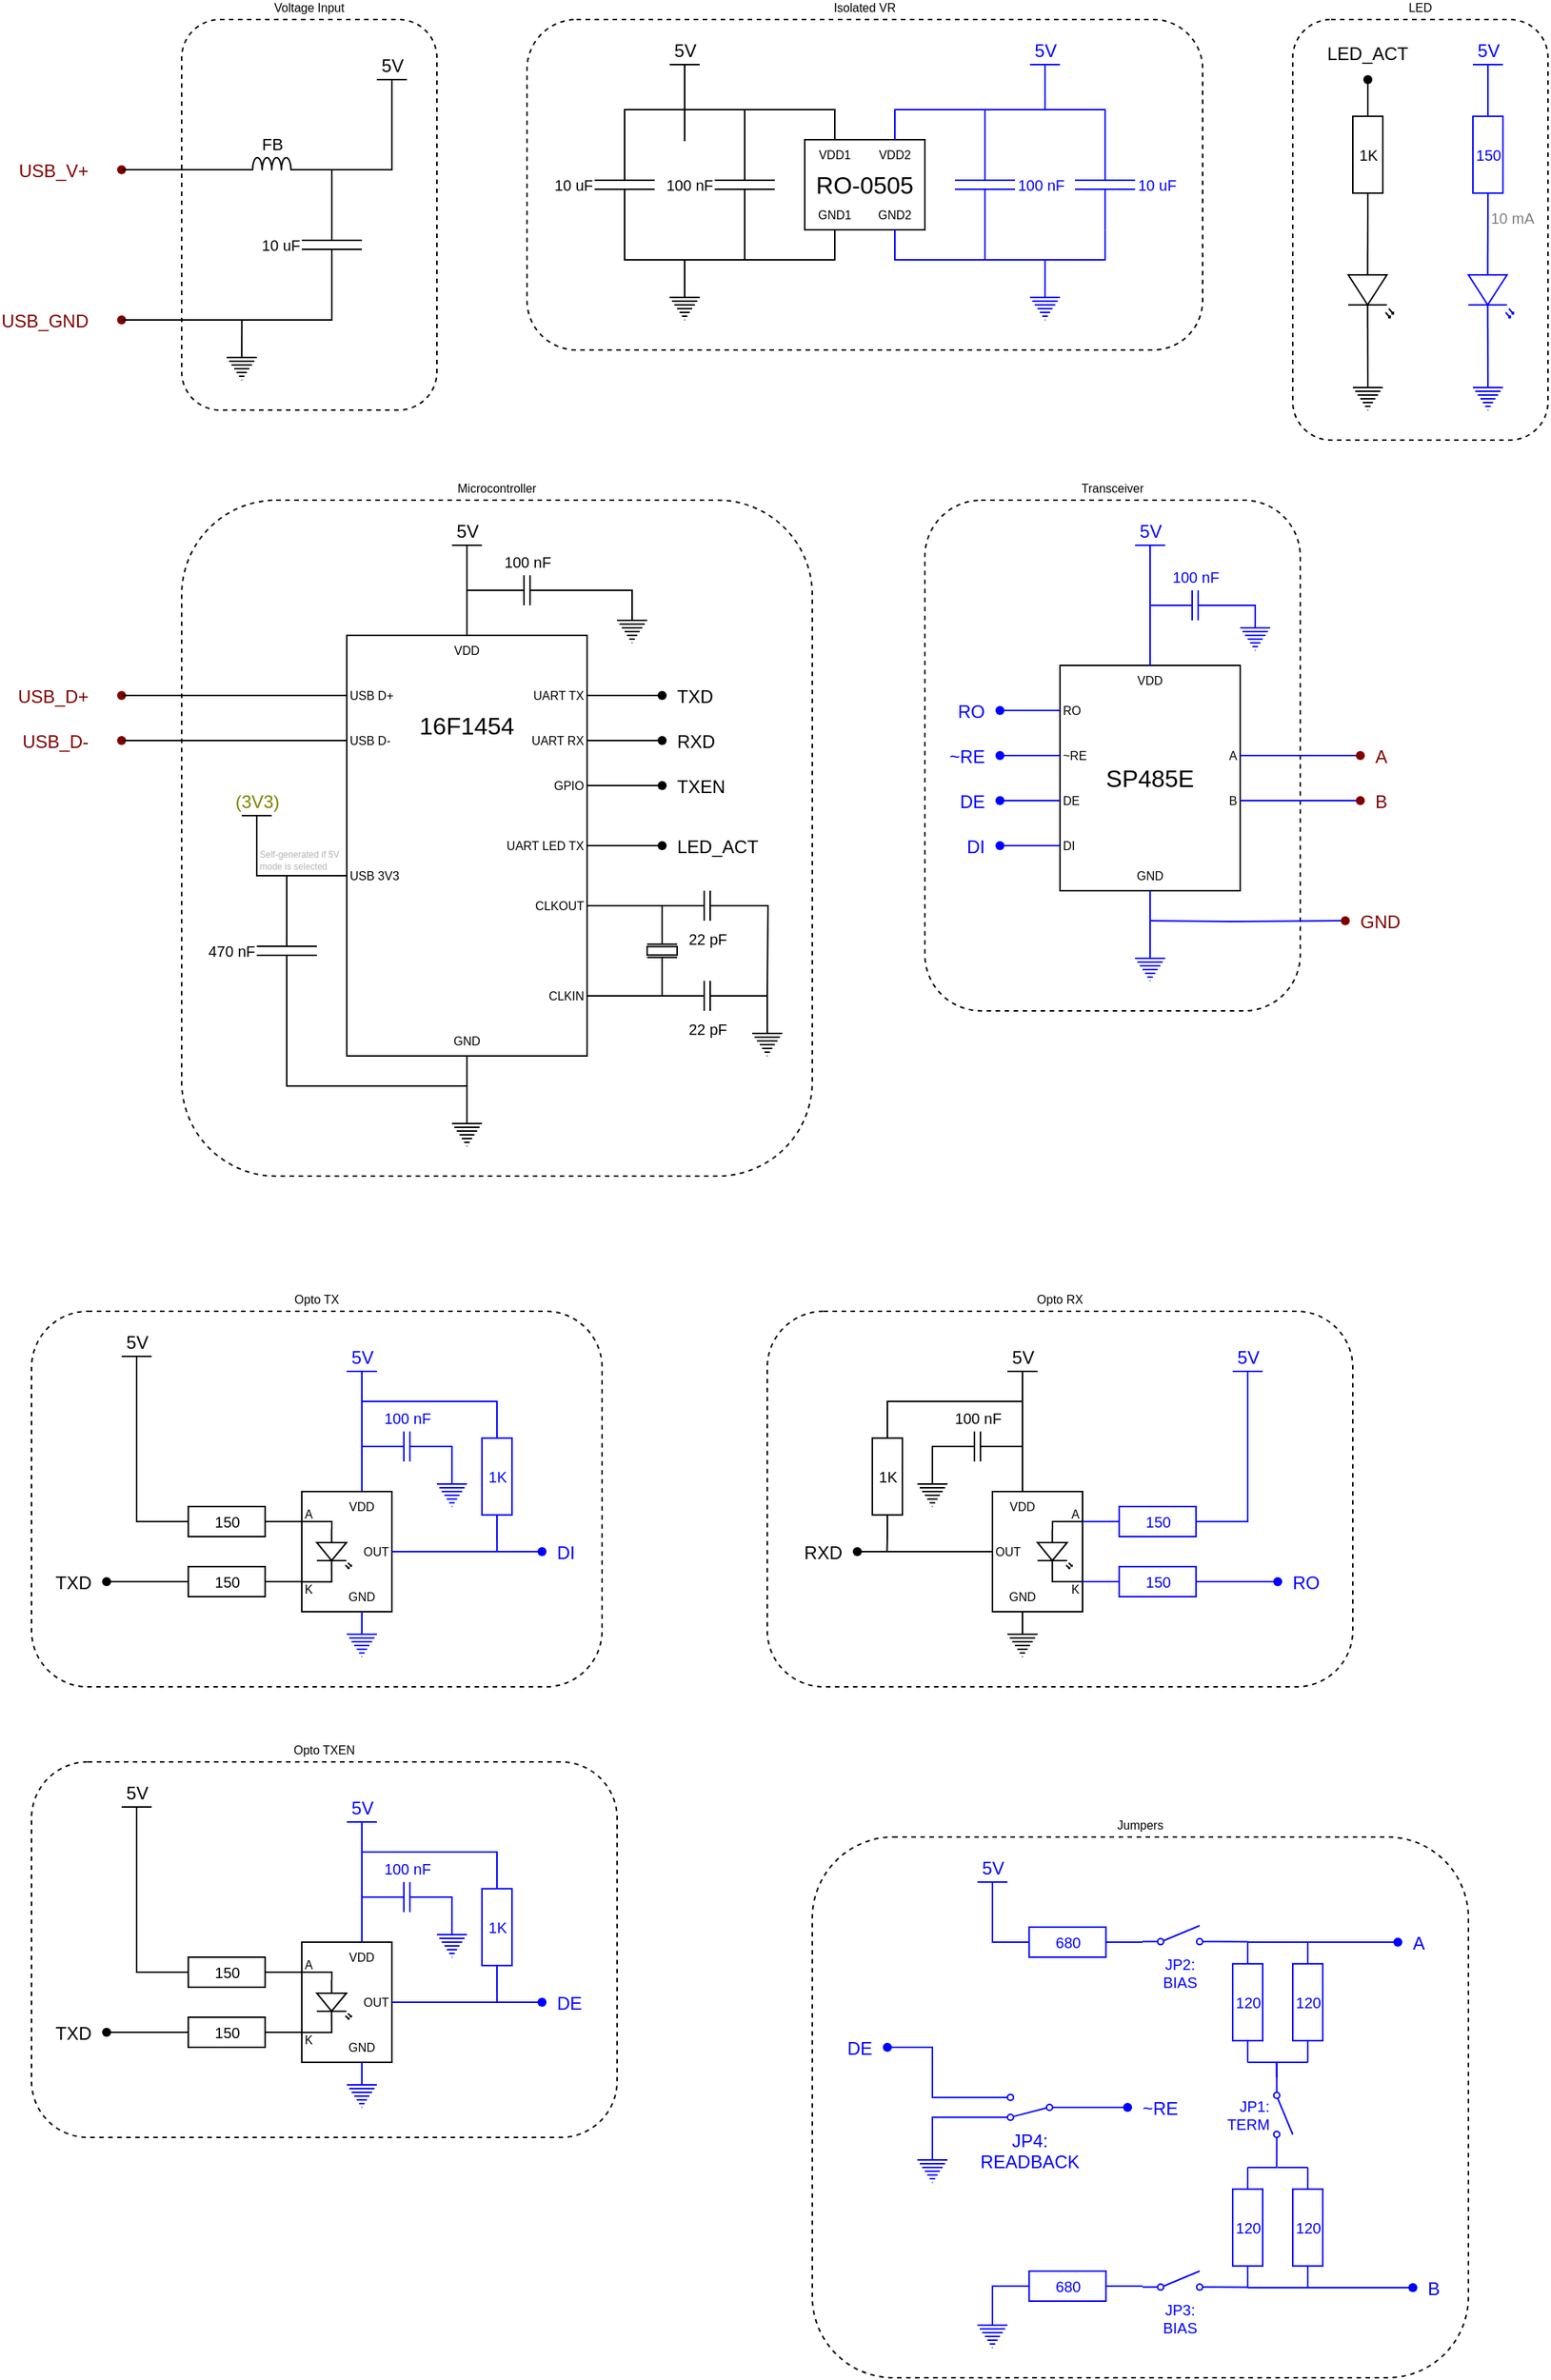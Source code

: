 <mxfile version="19.0.3" type="device"><diagram name="Page-1" id="7e0a89b8-554c-2b80-1dc8-d5c74ca68de4"><mxGraphModel dx="976" dy="689" grid="1" gridSize="10" guides="1" tooltips="1" connect="1" arrows="1" fold="1" page="1" pageScale="1" pageWidth="1100" pageHeight="850" background="none" math="0" shadow="0"><root><mxCell id="0"/><mxCell id="1" parent="0"/><mxCell id="uUjsE4tmyH-p77XcO4Gk-180" value="Transceiver" style="rounded=1;whiteSpace=wrap;html=1;fontSize=8;dashed=1;glass=0;fillColor=none;labelPosition=center;verticalLabelPosition=top;align=center;verticalAlign=bottom;" parent="1" vertex="1"><mxGeometry x="655" y="360" width="250" height="340" as="geometry"/></mxCell><mxCell id="uUjsE4tmyH-p77XcO4Gk-135" value="Opto RX" style="rounded=1;whiteSpace=wrap;html=1;fontSize=8;dashed=1;glass=0;fillColor=none;labelPosition=center;verticalLabelPosition=top;align=center;verticalAlign=bottom;" parent="1" vertex="1"><mxGeometry x="550" y="900" width="390" height="250" as="geometry"/></mxCell><mxCell id="uUjsE4tmyH-p77XcO4Gk-70" value="Opto TX" style="rounded=1;whiteSpace=wrap;html=1;fontSize=8;dashed=1;glass=0;fillColor=none;labelPosition=center;verticalLabelPosition=top;align=center;verticalAlign=bottom;" parent="1" vertex="1"><mxGeometry x="60" y="900" width="380" height="250" as="geometry"/></mxCell><mxCell id="UiWXOmMV1yArxUJ8jYI7-88" value="Microcontroller" style="rounded=1;whiteSpace=wrap;html=1;fontSize=8;dashed=1;glass=0;fillColor=none;labelPosition=center;verticalLabelPosition=top;align=center;verticalAlign=bottom;" parent="1" vertex="1"><mxGeometry x="160" y="360" width="420" height="450" as="geometry"/></mxCell><mxCell id="UiWXOmMV1yArxUJ8jYI7-125" value="LED" style="rounded=1;whiteSpace=wrap;html=1;fontSize=8;dashed=1;glass=0;fillColor=none;labelPosition=center;verticalLabelPosition=top;align=center;verticalAlign=bottom;spacingLeft=0;" parent="1" vertex="1"><mxGeometry x="900" y="40" width="170" height="280" as="geometry"/></mxCell><mxCell id="UiWXOmMV1yArxUJ8jYI7-28" value="Voltage Input" style="rounded=1;whiteSpace=wrap;html=1;fontSize=8;dashed=1;glass=0;fillColor=none;labelPosition=center;verticalLabelPosition=top;align=center;verticalAlign=bottom;" parent="1" vertex="1"><mxGeometry x="160" y="40" width="170" height="260" as="geometry"/></mxCell><mxCell id="UiWXOmMV1yArxUJ8jYI7-1" value="USB_V+" style="shape=waypoint;sketch=0;fillStyle=solid;size=6;pointerEvents=1;points=[];fillColor=none;resizable=0;rotatable=0;perimeter=centerPerimeter;snapToPoint=1;strokeColor=#800000;labelPosition=left;verticalLabelPosition=middle;align=right;verticalAlign=middle;fontColor=#800000;" parent="1" vertex="1"><mxGeometry x="100" y="120" width="40" height="40" as="geometry"/></mxCell><mxCell id="UiWXOmMV1yArxUJ8jYI7-3" style="edgeStyle=orthogonalEdgeStyle;rounded=0;orthogonalLoop=1;jettySize=auto;html=1;fontSize=10;fontColor=#000000;endArrow=none;endFill=0;" parent="1" target="UiWXOmMV1yArxUJ8jYI7-1" edge="1"><mxGeometry relative="1" as="geometry"><mxPoint x="200.333" y="140" as="targetPoint"/><mxPoint x="200" y="140" as="sourcePoint"/><Array as="points"><mxPoint x="200" y="140"/></Array></mxGeometry></mxCell><mxCell id="UiWXOmMV1yArxUJ8jYI7-11" style="edgeStyle=orthogonalEdgeStyle;shape=connector;rounded=0;orthogonalLoop=1;jettySize=auto;html=1;exitX=0;exitY=0.5;exitDx=0;exitDy=0;exitPerimeter=0;labelBackgroundColor=default;fontFamily=Helvetica;fontSize=10;fontColor=#000000;endArrow=none;endFill=0;strokeColor=default;entryX=1;entryY=1;entryDx=0;entryDy=0;entryPerimeter=0;" parent="1" source="UiWXOmMV1yArxUJ8jYI7-10" target="uUjsE4tmyH-p77XcO4Gk-2" edge="1"><mxGeometry relative="1" as="geometry"><mxPoint x="320" y="140" as="targetPoint"/><Array as="points"><mxPoint x="260" y="140"/></Array></mxGeometry></mxCell><mxCell id="uUjsE4tmyH-p77XcO4Gk-3" style="edgeStyle=orthogonalEdgeStyle;shape=connector;rounded=0;orthogonalLoop=1;jettySize=auto;html=1;exitX=1;exitY=0.5;exitDx=0;exitDy=0;exitPerimeter=0;labelBackgroundColor=default;fontFamily=Helvetica;fontSize=11;fontColor=default;endArrow=none;endFill=0;strokeColor=default;" parent="1" source="UiWXOmMV1yArxUJ8jYI7-10" edge="1"><mxGeometry relative="1" as="geometry"><mxPoint x="200" y="240" as="targetPoint"/><Array as="points"><mxPoint x="260" y="240"/></Array></mxGeometry></mxCell><mxCell id="UiWXOmMV1yArxUJ8jYI7-10" value="10 uF" style="pointerEvents=1;verticalLabelPosition=middle;shadow=0;dashed=0;align=right;html=1;verticalAlign=middle;shape=mxgraph.electrical.capacitors.capacitor_1;fontColor=#000000;strokeColor=#000000;fontSize=10;direction=south;labelPosition=left;" parent="1" vertex="1"><mxGeometry x="240" y="160" width="40" height="60" as="geometry"/></mxCell><mxCell id="uUjsE4tmyH-p77XcO4Gk-1" style="edgeStyle=orthogonalEdgeStyle;rounded=0;orthogonalLoop=1;jettySize=auto;html=1;exitX=0.5;exitY=0;exitDx=0;exitDy=0;exitPerimeter=0;endArrow=none;endFill=0;" parent="1" source="UiWXOmMV1yArxUJ8jYI7-14" edge="1"><mxGeometry relative="1" as="geometry"><mxPoint x="200.111" y="240" as="targetPoint"/></mxGeometry></mxCell><mxCell id="UiWXOmMV1yArxUJ8jYI7-14" value="" style="pointerEvents=1;verticalLabelPosition=bottom;shadow=0;dashed=0;align=center;html=1;verticalAlign=top;shape=mxgraph.electrical.signal_sources.protective_earth;fontFamily=Helvetica;fontSize=10;fontColor=#000000;strokeColor=#000000;" parent="1" vertex="1"><mxGeometry x="190" y="260" width="20" height="20" as="geometry"/></mxCell><mxCell id="UiWXOmMV1yArxUJ8jYI7-18" style="edgeStyle=orthogonalEdgeStyle;shape=connector;rounded=0;orthogonalLoop=1;jettySize=auto;html=1;exitX=0.5;exitY=0;exitDx=0;exitDy=0;exitPerimeter=0;labelBackgroundColor=default;fontFamily=Helvetica;fontSize=10;fontColor=#000000;endArrow=none;endFill=0;strokeColor=default;" parent="1" source="UiWXOmMV1yArxUJ8jYI7-17" edge="1"><mxGeometry relative="1" as="geometry"><mxPoint x="260" y="140" as="targetPoint"/><Array as="points"><mxPoint x="300" y="140"/></Array></mxGeometry></mxCell><mxCell id="UiWXOmMV1yArxUJ8jYI7-17" value="5V" style="verticalLabelPosition=top;verticalAlign=bottom;shape=mxgraph.electrical.signal_sources.vdd;shadow=0;dashed=0;align=center;strokeWidth=1;fontSize=12;html=1;flipV=1;fontFamily=Helvetica;fontColor=#000000;" parent="1" vertex="1"><mxGeometry x="290" y="80" width="20" height="20" as="geometry"/></mxCell><mxCell id="UiWXOmMV1yArxUJ8jYI7-25" value="USB_GND" style="shape=waypoint;sketch=0;fillStyle=solid;size=6;pointerEvents=1;points=[];fillColor=none;resizable=0;rotatable=0;perimeter=centerPerimeter;snapToPoint=1;strokeColor=#800000;labelPosition=left;verticalLabelPosition=middle;align=right;verticalAlign=middle;fontColor=#800000;" parent="1" vertex="1"><mxGeometry x="100" y="220" width="40" height="40" as="geometry"/></mxCell><mxCell id="UiWXOmMV1yArxUJ8jYI7-27" style="edgeStyle=orthogonalEdgeStyle;shape=connector;rounded=0;orthogonalLoop=1;jettySize=auto;html=1;entryX=0.638;entryY=0.522;entryDx=0;entryDy=0;entryPerimeter=0;labelBackgroundColor=default;fontFamily=Helvetica;fontSize=10;fontColor=#000000;endArrow=none;endFill=0;strokeColor=default;" parent="1" target="UiWXOmMV1yArxUJ8jYI7-25" edge="1"><mxGeometry relative="1" as="geometry"><mxPoint x="200" y="240" as="sourcePoint"/><Array as="points"><mxPoint x="200" y="240"/></Array></mxGeometry></mxCell><mxCell id="UiWXOmMV1yArxUJ8jYI7-57" value="USB_D+" style="shape=waypoint;sketch=0;fillStyle=solid;size=6;pointerEvents=1;points=[];fillColor=none;resizable=0;rotatable=0;perimeter=centerPerimeter;snapToPoint=1;strokeColor=#800000;labelPosition=left;verticalLabelPosition=middle;align=right;verticalAlign=middle;fontColor=#800000;" parent="1" vertex="1"><mxGeometry x="100" y="470" width="40" height="40" as="geometry"/></mxCell><mxCell id="UiWXOmMV1yArxUJ8jYI7-58" value="USB_D-" style="shape=waypoint;sketch=0;fillStyle=solid;size=6;pointerEvents=1;points=[];fillColor=none;resizable=0;rotatable=0;perimeter=centerPerimeter;snapToPoint=1;strokeColor=#800000;labelPosition=left;verticalLabelPosition=middle;align=right;verticalAlign=middle;fontColor=#800000;" parent="1" vertex="1"><mxGeometry x="100" y="500" width="40" height="40" as="geometry"/></mxCell><mxCell id="UiWXOmMV1yArxUJ8jYI7-59" style="edgeStyle=orthogonalEdgeStyle;shape=connector;rounded=0;orthogonalLoop=1;jettySize=auto;html=1;exitX=0;exitY=0.5;exitDx=0;exitDy=0;labelBackgroundColor=default;fontFamily=Helvetica;fontSize=10;fontColor=#000000;endArrow=none;endFill=0;strokeColor=default;" parent="1" source="UiWXOmMV1yArxUJ8jYI7-43" target="UiWXOmMV1yArxUJ8jYI7-58" edge="1"><mxGeometry relative="1" as="geometry"/></mxCell><mxCell id="UiWXOmMV1yArxUJ8jYI7-60" style="edgeStyle=orthogonalEdgeStyle;shape=connector;rounded=0;orthogonalLoop=1;jettySize=auto;html=1;exitX=0;exitY=0.5;exitDx=0;exitDy=0;labelBackgroundColor=default;fontFamily=Helvetica;fontSize=10;fontColor=#000000;endArrow=none;endFill=0;strokeColor=default;" parent="1" source="UiWXOmMV1yArxUJ8jYI7-47" target="UiWXOmMV1yArxUJ8jYI7-57" edge="1"><mxGeometry relative="1" as="geometry"/></mxCell><mxCell id="UiWXOmMV1yArxUJ8jYI7-68" style="edgeStyle=orthogonalEdgeStyle;shape=connector;rounded=0;orthogonalLoop=1;jettySize=auto;html=1;exitX=1;exitY=0.5;exitDx=0;exitDy=0;exitPerimeter=0;labelBackgroundColor=default;fontFamily=Helvetica;fontSize=10;fontColor=#000000;endArrow=none;endFill=0;strokeColor=default;" parent="1" source="UiWXOmMV1yArxUJ8jYI7-61" edge="1"><mxGeometry relative="1" as="geometry"><mxPoint x="350" y="750" as="targetPoint"/><Array as="points"><mxPoint x="230" y="750"/></Array></mxGeometry></mxCell><mxCell id="UiWXOmMV1yArxUJ8jYI7-61" value="470 nF" style="pointerEvents=1;verticalLabelPosition=middle;shadow=0;dashed=0;align=right;html=1;verticalAlign=middle;shape=mxgraph.electrical.capacitors.capacitor_1;fontColor=#000000;strokeColor=#000000;fontSize=10;direction=south;labelPosition=left;" parent="1" vertex="1"><mxGeometry x="210" y="630" width="40" height="60" as="geometry"/></mxCell><mxCell id="UiWXOmMV1yArxUJ8jYI7-62" style="edgeStyle=orthogonalEdgeStyle;shape=connector;rounded=0;orthogonalLoop=1;jettySize=auto;html=1;exitX=0;exitY=0.5;exitDx=0;exitDy=0;entryX=0;entryY=0.5;entryDx=0;entryDy=0;entryPerimeter=0;labelBackgroundColor=default;fontFamily=Helvetica;fontSize=10;fontColor=#000000;endArrow=none;endFill=0;strokeColor=default;" parent="1" source="UiWXOmMV1yArxUJ8jYI7-55" target="UiWXOmMV1yArxUJ8jYI7-61" edge="1"><mxGeometry relative="1" as="geometry"/></mxCell><mxCell id="UiWXOmMV1yArxUJ8jYI7-65" style="edgeStyle=orthogonalEdgeStyle;shape=connector;rounded=0;orthogonalLoop=1;jettySize=auto;html=1;exitX=0.5;exitY=0;exitDx=0;exitDy=0;exitPerimeter=0;labelBackgroundColor=default;fontFamily=Helvetica;fontSize=10;fontColor=#000000;endArrow=none;endFill=0;strokeColor=default;" parent="1" edge="1"><mxGeometry relative="1" as="geometry"><mxPoint x="230" y="610" as="targetPoint"/><mxPoint x="210" y="590" as="sourcePoint"/><Array as="points"><mxPoint x="210" y="610"/></Array></mxGeometry></mxCell><mxCell id="UiWXOmMV1yArxUJ8jYI7-64" value="(3V3)" style="verticalLabelPosition=top;verticalAlign=bottom;shape=mxgraph.electrical.signal_sources.vdd;shadow=0;dashed=0;align=center;strokeWidth=1;fontSize=12;html=1;flipV=1;fontFamily=Helvetica;fontColor=#808000;" parent="1" vertex="1"><mxGeometry x="200" y="570" width="20" height="20" as="geometry"/></mxCell><mxCell id="UiWXOmMV1yArxUJ8jYI7-66" value="" style="pointerEvents=1;verticalLabelPosition=bottom;shadow=0;dashed=0;align=center;html=1;verticalAlign=top;shape=mxgraph.electrical.signal_sources.protective_earth;fontFamily=Helvetica;fontSize=10;fontColor=#000000;strokeColor=#000000;" parent="1" vertex="1"><mxGeometry x="340" y="770" width="20" height="20" as="geometry"/></mxCell><mxCell id="UiWXOmMV1yArxUJ8jYI7-67" style="edgeStyle=orthogonalEdgeStyle;shape=connector;rounded=0;orthogonalLoop=1;jettySize=auto;html=1;exitX=0.5;exitY=1;exitDx=0;exitDy=0;entryX=0.5;entryY=0;entryDx=0;entryDy=0;entryPerimeter=0;labelBackgroundColor=default;fontFamily=Helvetica;fontSize=10;fontColor=#000000;endArrow=none;endFill=0;strokeColor=default;" parent="1" source="UiWXOmMV1yArxUJ8jYI7-46" target="UiWXOmMV1yArxUJ8jYI7-66" edge="1"><mxGeometry relative="1" as="geometry"/></mxCell><mxCell id="UiWXOmMV1yArxUJ8jYI7-72" value="TXD" style="shape=waypoint;sketch=0;fillStyle=solid;size=6;pointerEvents=1;points=[];fillColor=none;resizable=0;rotatable=0;perimeter=centerPerimeter;snapToPoint=1;strokeColor=default;labelPosition=right;verticalLabelPosition=middle;align=left;verticalAlign=middle;fontColor=default;spacingLeft=-12;" parent="1" vertex="1"><mxGeometry x="460" y="470" width="40" height="40" as="geometry"/></mxCell><mxCell id="UiWXOmMV1yArxUJ8jYI7-75" value="RXD" style="shape=waypoint;sketch=0;fillStyle=solid;size=6;pointerEvents=1;points=[];fillColor=none;resizable=0;rotatable=0;perimeter=centerPerimeter;snapToPoint=1;strokeColor=default;labelPosition=right;verticalLabelPosition=middle;align=left;verticalAlign=middle;fontColor=default;spacingLeft=-12;" parent="1" vertex="1"><mxGeometry x="460" y="500" width="40" height="40" as="geometry"/></mxCell><mxCell id="UiWXOmMV1yArxUJ8jYI7-79" value="LED_ACT" style="shape=waypoint;sketch=0;fillStyle=solid;size=6;pointerEvents=1;points=[];fillColor=none;resizable=0;rotatable=0;perimeter=centerPerimeter;snapToPoint=1;strokeColor=#000000;labelPosition=right;verticalLabelPosition=middle;align=left;verticalAlign=middle;fontColor=default;spacingTop=0;spacingLeft=-12;" parent="1" vertex="1"><mxGeometry x="460" y="570" width="40" height="40" as="geometry"/></mxCell><mxCell id="UiWXOmMV1yArxUJ8jYI7-81" style="edgeStyle=orthogonalEdgeStyle;shape=connector;rounded=0;orthogonalLoop=1;jettySize=auto;html=1;exitX=1;exitY=0.5;exitDx=0;exitDy=0;labelBackgroundColor=default;fontFamily=Helvetica;fontSize=10;fontColor=default;endArrow=none;endFill=0;strokeColor=default;labelPosition=right;verticalLabelPosition=middle;align=left;verticalAlign=middle;" parent="1" source="UiWXOmMV1yArxUJ8jYI7-51" target="UiWXOmMV1yArxUJ8jYI7-79" edge="1"><mxGeometry relative="1" as="geometry"/></mxCell><mxCell id="UiWXOmMV1yArxUJ8jYI7-84" style="edgeStyle=orthogonalEdgeStyle;shape=connector;rounded=0;orthogonalLoop=1;jettySize=auto;html=1;exitX=1;exitY=0.5;exitDx=0;exitDy=0;labelBackgroundColor=default;fontFamily=Helvetica;fontSize=10;fontColor=default;endArrow=none;endFill=0;strokeColor=default;" parent="1" source="UiWXOmMV1yArxUJ8jYI7-38" target="UiWXOmMV1yArxUJ8jYI7-72" edge="1"><mxGeometry relative="1" as="geometry"/></mxCell><mxCell id="UiWXOmMV1yArxUJ8jYI7-85" style="edgeStyle=orthogonalEdgeStyle;shape=connector;rounded=0;orthogonalLoop=1;jettySize=auto;html=1;exitX=1;exitY=0.5;exitDx=0;exitDy=0;labelBackgroundColor=default;fontFamily=Helvetica;fontSize=10;fontColor=default;endArrow=none;endFill=0;strokeColor=default;" parent="1" source="UiWXOmMV1yArxUJ8jYI7-39" target="UiWXOmMV1yArxUJ8jYI7-75" edge="1"><mxGeometry relative="1" as="geometry"/></mxCell><mxCell id="UiWXOmMV1yArxUJ8jYI7-90" style="edgeStyle=orthogonalEdgeStyle;shape=connector;rounded=0;orthogonalLoop=1;jettySize=auto;html=1;exitX=0.5;exitY=0;exitDx=0;exitDy=0;exitPerimeter=0;labelBackgroundColor=default;fontFamily=Helvetica;fontSize=10;fontColor=default;endArrow=none;endFill=0;strokeColor=default;" parent="1" source="UiWXOmMV1yArxUJ8jYI7-89" edge="1"><mxGeometry relative="1" as="geometry"><mxPoint x="350" y="450" as="targetPoint"/></mxGeometry></mxCell><mxCell id="UiWXOmMV1yArxUJ8jYI7-101" style="edgeStyle=orthogonalEdgeStyle;shape=connector;rounded=0;orthogonalLoop=1;jettySize=auto;html=1;exitX=1;exitY=0.5;exitDx=0;exitDy=0;exitPerimeter=0;entryX=0;entryY=0.57;entryDx=0;entryDy=0;entryPerimeter=0;labelBackgroundColor=default;fontFamily=Helvetica;fontSize=10;fontColor=default;endArrow=none;endFill=0;strokeColor=default;" parent="1" source="UiWXOmMV1yArxUJ8jYI7-92" target="UiWXOmMV1yArxUJ8jYI7-94" edge="1"><mxGeometry relative="1" as="geometry"/></mxCell><mxCell id="uUjsE4tmyH-p77XcO4Gk-22" style="edgeStyle=orthogonalEdgeStyle;shape=connector;rounded=0;orthogonalLoop=1;jettySize=auto;html=1;exitX=0;exitY=0.5;exitDx=0;exitDy=0;exitPerimeter=0;labelBackgroundColor=default;fontFamily=Helvetica;fontSize=11;fontColor=default;endArrow=none;endFill=0;strokeColor=default;" parent="1" source="UiWXOmMV1yArxUJ8jYI7-92" target="uUjsE4tmyH-p77XcO4Gk-21" edge="1"><mxGeometry relative="1" as="geometry"/></mxCell><mxCell id="UiWXOmMV1yArxUJ8jYI7-92" value="1K" style="pointerEvents=1;verticalLabelPosition=middle;shadow=0;dashed=0;align=center;html=1;verticalAlign=middle;shape=mxgraph.electrical.resistors.resistor_1;fontFamily=Helvetica;fontSize=10;fontColor=default;strokeColor=#000000;direction=south;labelPosition=center;" parent="1" vertex="1"><mxGeometry x="940" y="90" width="20" height="80" as="geometry"/></mxCell><mxCell id="UiWXOmMV1yArxUJ8jYI7-100" style="edgeStyle=orthogonalEdgeStyle;shape=connector;rounded=0;orthogonalLoop=1;jettySize=auto;html=1;exitX=1;exitY=0.57;exitDx=0;exitDy=0;exitPerimeter=0;entryX=0.462;entryY=0.458;entryDx=0;entryDy=0;entryPerimeter=0;labelBackgroundColor=default;fontFamily=Helvetica;fontSize=10;fontColor=default;endArrow=none;endFill=0;strokeColor=default;" parent="1" source="UiWXOmMV1yArxUJ8jYI7-94" edge="1"><mxGeometry relative="1" as="geometry"><mxPoint x="950" y="280.0" as="targetPoint"/></mxGeometry></mxCell><mxCell id="UiWXOmMV1yArxUJ8jYI7-94" value="" style="verticalLabelPosition=bottom;shadow=0;dashed=0;align=center;html=1;verticalAlign=top;shape=mxgraph.electrical.opto_electronics.led_2;pointerEvents=1;fontFamily=Helvetica;fontSize=10;fontColor=default;strokeColor=#000000;direction=south;" parent="1" vertex="1"><mxGeometry x="937" y="195" width="30" height="50" as="geometry"/></mxCell><mxCell id="UiWXOmMV1yArxUJ8jYI7-106" style="edgeStyle=orthogonalEdgeStyle;shape=connector;rounded=0;orthogonalLoop=1;jettySize=auto;html=1;exitX=1;exitY=0.57;exitDx=0;exitDy=0;exitPerimeter=0;labelBackgroundColor=default;fontFamily=Helvetica;fontSize=10;fontColor=default;endArrow=none;endFill=0;strokeColor=default;" parent="1" edge="1"><mxGeometry relative="1" as="geometry"><mxPoint x="1030" y="760" as="targetPoint"/></mxGeometry></mxCell><mxCell id="UiWXOmMV1yArxUJ8jYI7-89" value="5V" style="verticalLabelPosition=top;verticalAlign=bottom;shape=mxgraph.electrical.signal_sources.vdd;shadow=0;dashed=0;align=center;strokeWidth=1;fontSize=12;html=1;flipV=1;fontFamily=Helvetica;fontColor=#000000;" parent="1" vertex="1"><mxGeometry x="340" y="390" width="20" height="20" as="geometry"/></mxCell><mxCell id="UiWXOmMV1yArxUJ8jYI7-129" style="edgeStyle=orthogonalEdgeStyle;shape=connector;rounded=0;orthogonalLoop=1;jettySize=auto;html=1;exitX=0;exitY=0.5;exitDx=0;exitDy=0;exitPerimeter=0;entryX=0.5;entryY=0;entryDx=0;entryDy=0;entryPerimeter=0;labelBackgroundColor=default;fontFamily=Helvetica;fontSize=10;fontColor=default;endArrow=none;endFill=0;strokeColor=default;" parent="1" source="UiWXOmMV1yArxUJ8jYI7-127" target="UiWXOmMV1yArxUJ8jYI7-128" edge="1"><mxGeometry relative="1" as="geometry"><Array as="points"><mxPoint x="460" y="420"/></Array></mxGeometry></mxCell><mxCell id="UiWXOmMV1yArxUJ8jYI7-131" style="edgeStyle=orthogonalEdgeStyle;shape=connector;rounded=0;orthogonalLoop=1;jettySize=auto;html=1;exitX=1;exitY=0.5;exitDx=0;exitDy=0;exitPerimeter=0;labelBackgroundColor=default;fontFamily=Helvetica;fontSize=10;fontColor=default;endArrow=none;endFill=0;strokeColor=default;" parent="1" source="UiWXOmMV1yArxUJ8jYI7-127" edge="1"><mxGeometry relative="1" as="geometry"><mxPoint x="350" y="420" as="targetPoint"/></mxGeometry></mxCell><mxCell id="UiWXOmMV1yArxUJ8jYI7-127" value="100 nF" style="pointerEvents=1;verticalLabelPosition=top;shadow=0;dashed=0;align=center;html=1;verticalAlign=bottom;shape=mxgraph.electrical.capacitors.capacitor_1;fontColor=#000000;strokeColor=#000000;fontSize=10;direction=west;labelPosition=center;" parent="1" vertex="1"><mxGeometry x="370" y="410" width="40" height="20" as="geometry"/></mxCell><mxCell id="UiWXOmMV1yArxUJ8jYI7-128" value="" style="pointerEvents=1;verticalLabelPosition=bottom;shadow=0;dashed=0;align=center;html=1;verticalAlign=top;shape=mxgraph.electrical.signal_sources.protective_earth;fontFamily=Helvetica;fontSize=10;fontColor=#000000;strokeColor=#000000;" parent="1" vertex="1"><mxGeometry x="450" y="435" width="20" height="20" as="geometry"/></mxCell><mxCell id="uUjsE4tmyH-p77XcO4Gk-2" value="FB" style="pointerEvents=1;verticalLabelPosition=top;shadow=0;dashed=0;align=center;html=1;verticalAlign=bottom;shape=mxgraph.electrical.inductors.inductor_3;fontFamily=Helvetica;fontSize=11;fontColor=default;labelPosition=center;" parent="1" vertex="1"><mxGeometry x="200" y="132" width="40" height="8" as="geometry"/></mxCell><mxCell id="UiWXOmMV1yArxUJ8jYI7-69" value="Self-generated if 5V mode is selected&lt;br&gt;&lt;p style=&quot;margin: 0px; font-size: 6px;&quot;&gt;&lt;/p&gt;" style="text;html=1;strokeColor=none;fillColor=none;align=left;verticalAlign=middle;whiteSpace=wrap;rounded=0;glass=0;dashed=1;fontSize=6;labelPosition=center;verticalLabelPosition=middle;fontColor=#B3B3B3;" parent="1" vertex="1"><mxGeometry x="210" y="590" width="60" height="20" as="geometry"/></mxCell><mxCell id="uUjsE4tmyH-p77XcO4Gk-8" style="edgeStyle=orthogonalEdgeStyle;shape=connector;rounded=0;orthogonalLoop=1;jettySize=auto;html=1;exitX=0;exitY=0.5;exitDx=0;exitDy=0;exitPerimeter=0;entryX=1;entryY=0.5;entryDx=0;entryDy=0;labelBackgroundColor=default;fontFamily=Helvetica;fontSize=11;fontColor=default;endArrow=none;endFill=0;strokeColor=default;" parent="1" source="uUjsE4tmyH-p77XcO4Gk-4" target="UiWXOmMV1yArxUJ8jYI7-48" edge="1"><mxGeometry relative="1" as="geometry"><Array as="points"><mxPoint x="480" y="630"/></Array></mxGeometry></mxCell><mxCell id="uUjsE4tmyH-p77XcO4Gk-10" style="edgeStyle=orthogonalEdgeStyle;shape=connector;rounded=0;orthogonalLoop=1;jettySize=auto;html=1;exitX=1;exitY=0.5;exitDx=0;exitDy=0;exitPerimeter=0;entryX=1;entryY=0.5;entryDx=0;entryDy=0;labelBackgroundColor=default;fontFamily=Helvetica;fontSize=11;fontColor=default;endArrow=none;endFill=0;strokeColor=default;" parent="1" source="uUjsE4tmyH-p77XcO4Gk-4" target="UiWXOmMV1yArxUJ8jYI7-54" edge="1"><mxGeometry relative="1" as="geometry"><Array as="points"><mxPoint x="460" y="690"/><mxPoint x="460" y="690"/></Array></mxGeometry></mxCell><mxCell id="uUjsE4tmyH-p77XcO4Gk-4" value="" style="pointerEvents=1;verticalLabelPosition=bottom;shadow=0;dashed=0;align=center;html=1;verticalAlign=top;shape=mxgraph.electrical.miscellaneous.crystal_1;fontFamily=Helvetica;fontSize=11;fontColor=default;strokeColor=default;direction=south;" parent="1" vertex="1"><mxGeometry x="470" y="640" width="20" height="40" as="geometry"/></mxCell><mxCell id="uUjsE4tmyH-p77XcO4Gk-7" style="edgeStyle=orthogonalEdgeStyle;shape=connector;rounded=0;orthogonalLoop=1;jettySize=auto;html=1;exitX=1;exitY=0.5;exitDx=0;exitDy=0;entryX=0.541;entryY=0.544;entryDx=0;entryDy=0;entryPerimeter=0;labelBackgroundColor=default;fontFamily=Helvetica;fontSize=11;fontColor=default;endArrow=none;endFill=0;strokeColor=default;" parent="1" source="uUjsE4tmyH-p77XcO4Gk-5" target="uUjsE4tmyH-p77XcO4Gk-6" edge="1"><mxGeometry relative="1" as="geometry"/></mxCell><mxCell id="uUjsE4tmyH-p77XcO4Gk-6" value="TXEN" style="shape=waypoint;sketch=0;fillStyle=solid;size=6;pointerEvents=1;points=[];fillColor=none;resizable=0;rotatable=0;perimeter=centerPerimeter;snapToPoint=1;strokeColor=#000000;labelPosition=right;verticalLabelPosition=middle;align=left;verticalAlign=middle;fontColor=default;spacingTop=0;spacingLeft=-12;" parent="1" vertex="1"><mxGeometry x="460" y="530" width="40" height="40" as="geometry"/></mxCell><mxCell id="uUjsE4tmyH-p77XcO4Gk-14" style="edgeStyle=orthogonalEdgeStyle;shape=connector;rounded=0;orthogonalLoop=1;jettySize=auto;html=1;exitX=1;exitY=0.5;exitDx=0;exitDy=0;exitPerimeter=0;labelBackgroundColor=default;fontFamily=Helvetica;fontSize=11;fontColor=default;endArrow=none;endFill=0;strokeColor=default;" parent="1" source="uUjsE4tmyH-p77XcO4Gk-11" edge="1"><mxGeometry relative="1" as="geometry"><mxPoint x="480" y="630" as="targetPoint"/></mxGeometry></mxCell><mxCell id="uUjsE4tmyH-p77XcO4Gk-17" style="edgeStyle=orthogonalEdgeStyle;shape=connector;rounded=0;orthogonalLoop=1;jettySize=auto;html=1;exitX=0;exitY=0.5;exitDx=0;exitDy=0;exitPerimeter=0;labelBackgroundColor=default;fontFamily=Helvetica;fontSize=11;fontColor=default;endArrow=none;endFill=0;strokeColor=default;" parent="1" source="uUjsE4tmyH-p77XcO4Gk-11" edge="1"><mxGeometry relative="1" as="geometry"><mxPoint x="550" y="690" as="targetPoint"/></mxGeometry></mxCell><mxCell id="uUjsE4tmyH-p77XcO4Gk-11" value="22 pF" style="pointerEvents=1;verticalLabelPosition=bottom;shadow=0;dashed=0;align=center;html=1;verticalAlign=top;shape=mxgraph.electrical.capacitors.capacitor_1;fontColor=#000000;strokeColor=#000000;fontSize=10;direction=west;labelPosition=center;" parent="1" vertex="1"><mxGeometry x="490" y="620" width="40" height="20" as="geometry"/></mxCell><mxCell id="uUjsE4tmyH-p77XcO4Gk-13" style="edgeStyle=orthogonalEdgeStyle;shape=connector;rounded=0;orthogonalLoop=1;jettySize=auto;html=1;exitX=1;exitY=0.5;exitDx=0;exitDy=0;exitPerimeter=0;labelBackgroundColor=default;fontFamily=Helvetica;fontSize=11;fontColor=default;endArrow=none;endFill=0;strokeColor=default;" parent="1" source="uUjsE4tmyH-p77XcO4Gk-12" edge="1"><mxGeometry relative="1" as="geometry"><mxPoint x="480" y="690" as="targetPoint"/></mxGeometry></mxCell><mxCell id="uUjsE4tmyH-p77XcO4Gk-16" style="edgeStyle=orthogonalEdgeStyle;shape=connector;rounded=0;orthogonalLoop=1;jettySize=auto;html=1;exitX=0;exitY=0.5;exitDx=0;exitDy=0;exitPerimeter=0;entryX=0.5;entryY=0;entryDx=0;entryDy=0;entryPerimeter=0;labelBackgroundColor=default;fontFamily=Helvetica;fontSize=11;fontColor=default;endArrow=none;endFill=0;strokeColor=default;" parent="1" source="uUjsE4tmyH-p77XcO4Gk-12" target="uUjsE4tmyH-p77XcO4Gk-15" edge="1"><mxGeometry relative="1" as="geometry"/></mxCell><mxCell id="uUjsE4tmyH-p77XcO4Gk-12" value="22 pF" style="pointerEvents=1;verticalLabelPosition=bottom;shadow=0;dashed=0;align=center;html=1;verticalAlign=top;shape=mxgraph.electrical.capacitors.capacitor_1;fontColor=#000000;strokeColor=#000000;fontSize=10;direction=west;labelPosition=center;" parent="1" vertex="1"><mxGeometry x="490" y="680" width="40" height="20" as="geometry"/></mxCell><mxCell id="uUjsE4tmyH-p77XcO4Gk-15" value="" style="pointerEvents=1;verticalLabelPosition=bottom;shadow=0;dashed=0;align=center;html=1;verticalAlign=top;shape=mxgraph.electrical.signal_sources.protective_earth;fontFamily=Helvetica;fontSize=10;fontColor=#000000;strokeColor=#000000;" parent="1" vertex="1"><mxGeometry x="540" y="710" width="20" height="20" as="geometry"/></mxCell><mxCell id="uUjsE4tmyH-p77XcO4Gk-18" value="" style="group" parent="1" vertex="1" connectable="0"><mxGeometry x="270" y="450" width="160" height="280" as="geometry"/></mxCell><mxCell id="UiWXOmMV1yArxUJ8jYI7-37" value="&lt;p style=&quot;font-size: medium; text-align: start; margin: 0px;&quot;&gt;16F1454&lt;/p&gt;" style="rounded=0;whiteSpace=wrap;html=1;fontSize=10;direction=south;spacing=2;spacingBottom=160;spacingTop=0;" parent="uUjsE4tmyH-p77XcO4Gk-18" vertex="1"><mxGeometry width="160" height="280" as="geometry"/></mxCell><mxCell id="UiWXOmMV1yArxUJ8jYI7-38" value="&amp;nbsp;UART TX" style="text;html=1;strokeColor=none;fillColor=none;align=right;verticalAlign=middle;whiteSpace=wrap;rounded=0;fontSize=8;" parent="uUjsE4tmyH-p77XcO4Gk-18" vertex="1"><mxGeometry x="110" y="30" width="50" height="20" as="geometry"/></mxCell><mxCell id="UiWXOmMV1yArxUJ8jYI7-39" value="UART RX" style="text;html=1;strokeColor=none;fillColor=none;align=right;verticalAlign=middle;whiteSpace=wrap;rounded=0;fontSize=8;" parent="uUjsE4tmyH-p77XcO4Gk-18" vertex="1"><mxGeometry x="110" y="60" width="50" height="20" as="geometry"/></mxCell><mxCell id="UiWXOmMV1yArxUJ8jYI7-43" value="USB D-" style="text;html=1;strokeColor=none;fillColor=none;align=left;verticalAlign=middle;whiteSpace=wrap;rounded=0;fontSize=8;" parent="uUjsE4tmyH-p77XcO4Gk-18" vertex="1"><mxGeometry y="60" width="40" height="20" as="geometry"/></mxCell><mxCell id="UiWXOmMV1yArxUJ8jYI7-45" value="VDD" style="text;html=1;strokeColor=none;fillColor=none;align=center;verticalAlign=middle;whiteSpace=wrap;rounded=0;fontSize=8;" parent="uUjsE4tmyH-p77XcO4Gk-18" vertex="1"><mxGeometry x="65" width="30" height="20" as="geometry"/></mxCell><mxCell id="UiWXOmMV1yArxUJ8jYI7-46" value="GND" style="text;html=1;strokeColor=none;fillColor=none;align=center;verticalAlign=middle;whiteSpace=wrap;rounded=0;fontSize=8;" parent="uUjsE4tmyH-p77XcO4Gk-18" vertex="1"><mxGeometry x="65" y="260" width="30" height="20" as="geometry"/></mxCell><mxCell id="UiWXOmMV1yArxUJ8jYI7-47" value="USB D+" style="text;html=1;strokeColor=none;fillColor=none;align=left;verticalAlign=middle;whiteSpace=wrap;rounded=0;fontSize=8;" parent="uUjsE4tmyH-p77XcO4Gk-18" vertex="1"><mxGeometry y="30" width="40" height="20" as="geometry"/></mxCell><mxCell id="UiWXOmMV1yArxUJ8jYI7-48" value="CLKOUT" style="text;html=1;strokeColor=none;fillColor=none;align=right;verticalAlign=middle;whiteSpace=wrap;rounded=0;fontSize=8;" parent="uUjsE4tmyH-p77XcO4Gk-18" vertex="1"><mxGeometry x="110" y="170" width="50" height="20" as="geometry"/></mxCell><mxCell id="UiWXOmMV1yArxUJ8jYI7-51" value="UART LED TX" style="text;html=1;strokeColor=none;fillColor=none;align=right;verticalAlign=middle;whiteSpace=wrap;rounded=0;fontSize=8;" parent="uUjsE4tmyH-p77XcO4Gk-18" vertex="1"><mxGeometry x="100" y="130" width="60" height="20" as="geometry"/></mxCell><mxCell id="UiWXOmMV1yArxUJ8jYI7-54" value="CLKIN" style="text;html=1;strokeColor=none;fillColor=none;align=right;verticalAlign=middle;whiteSpace=wrap;rounded=0;fontSize=8;" parent="uUjsE4tmyH-p77XcO4Gk-18" vertex="1"><mxGeometry x="110" y="230" width="50" height="20" as="geometry"/></mxCell><mxCell id="UiWXOmMV1yArxUJ8jYI7-55" value="USB 3V3" style="text;html=1;strokeColor=none;fillColor=none;align=left;verticalAlign=middle;whiteSpace=wrap;rounded=0;fontSize=8;" parent="uUjsE4tmyH-p77XcO4Gk-18" vertex="1"><mxGeometry y="150" width="50" height="20" as="geometry"/></mxCell><mxCell id="uUjsE4tmyH-p77XcO4Gk-5" value="GPIO" style="text;html=1;strokeColor=none;fillColor=none;align=right;verticalAlign=middle;whiteSpace=wrap;rounded=0;fontSize=8;" parent="uUjsE4tmyH-p77XcO4Gk-18" vertex="1"><mxGeometry x="110" y="90" width="50" height="20" as="geometry"/></mxCell><mxCell id="uUjsE4tmyH-p77XcO4Gk-21" value="LED_ACT" style="shape=waypoint;sketch=0;fillStyle=solid;size=6;pointerEvents=1;points=[];fillColor=none;resizable=0;rotatable=0;perimeter=centerPerimeter;snapToPoint=1;strokeColor=#000000;labelPosition=center;verticalLabelPosition=top;align=center;verticalAlign=bottom;fontColor=default;spacingTop=0;spacingLeft=0;spacingBottom=-12;" parent="1" vertex="1"><mxGeometry x="930" y="60" width="40" height="40" as="geometry"/></mxCell><mxCell id="uUjsE4tmyH-p77XcO4Gk-46" value="" style="group" parent="1" vertex="1" connectable="0"><mxGeometry x="240" y="1020" width="60" height="80" as="geometry"/></mxCell><mxCell id="uUjsE4tmyH-p77XcO4Gk-25" value="&lt;p style=&quot;font-size: medium; text-align: start; margin: 0px;&quot;&gt;&lt;br&gt;&lt;/p&gt;" style="rounded=0;whiteSpace=wrap;html=1;fontSize=10;direction=south;spacing=2;spacingBottom=160;spacingTop=0;" parent="uUjsE4tmyH-p77XcO4Gk-46" vertex="1"><mxGeometry width="60" height="80" as="geometry"/></mxCell><mxCell id="uUjsE4tmyH-p77XcO4Gk-26" value="OUT" style="text;html=1;strokeColor=none;fillColor=none;align=right;verticalAlign=middle;whiteSpace=wrap;rounded=0;fontSize=8;" parent="uUjsE4tmyH-p77XcO4Gk-46" vertex="1"><mxGeometry x="35" y="30" width="25" height="20" as="geometry"/></mxCell><mxCell id="uUjsE4tmyH-p77XcO4Gk-29" value="VDD" style="text;html=1;strokeColor=none;fillColor=none;align=center;verticalAlign=middle;whiteSpace=wrap;rounded=0;fontSize=8;" parent="uUjsE4tmyH-p77XcO4Gk-46" vertex="1"><mxGeometry x="20" width="40" height="20" as="geometry"/></mxCell><mxCell id="uUjsE4tmyH-p77XcO4Gk-30" value="GND" style="text;html=1;strokeColor=none;fillColor=none;align=center;verticalAlign=middle;whiteSpace=wrap;rounded=0;fontSize=8;" parent="uUjsE4tmyH-p77XcO4Gk-46" vertex="1"><mxGeometry x="20" y="60" width="40" height="20" as="geometry"/></mxCell><mxCell id="uUjsE4tmyH-p77XcO4Gk-41" style="edgeStyle=orthogonalEdgeStyle;shape=connector;rounded=0;orthogonalLoop=1;jettySize=auto;html=1;exitX=1;exitY=0.57;exitDx=0;exitDy=0;exitPerimeter=0;entryX=0.179;entryY=0.999;entryDx=0;entryDy=0;entryPerimeter=0;labelBackgroundColor=default;fontFamily=Helvetica;fontSize=11;fontColor=default;endArrow=none;endFill=0;strokeColor=default;" parent="uUjsE4tmyH-p77XcO4Gk-46" source="uUjsE4tmyH-p77XcO4Gk-39" edge="1"><mxGeometry relative="1" as="geometry"><mxPoint x="0.16" y="60.12" as="targetPoint"/><Array as="points"><mxPoint x="20" y="60"/></Array></mxGeometry></mxCell><mxCell id="uUjsE4tmyH-p77XcO4Gk-39" value="" style="verticalLabelPosition=bottom;shadow=0;dashed=0;align=center;html=1;verticalAlign=top;shape=mxgraph.electrical.opto_electronics.led_2;pointerEvents=1;fontFamily=Helvetica;fontSize=11;fontColor=default;strokeColor=default;direction=south;" parent="uUjsE4tmyH-p77XcO4Gk-46" vertex="1"><mxGeometry x="10" y="25" width="23" height="30" as="geometry"/></mxCell><mxCell id="uUjsE4tmyH-p77XcO4Gk-42" value="A&lt;br&gt;&amp;nbsp;" style="text;html=1;strokeColor=none;fillColor=none;align=left;verticalAlign=middle;whiteSpace=wrap;rounded=0;fontSize=8;" parent="uUjsE4tmyH-p77XcO4Gk-46" vertex="1"><mxGeometry y="10" width="20" height="20" as="geometry"/></mxCell><mxCell id="uUjsE4tmyH-p77XcO4Gk-44" style="edgeStyle=orthogonalEdgeStyle;shape=connector;rounded=0;orthogonalLoop=1;jettySize=auto;html=1;exitX=1;exitY=0.75;exitDx=0;exitDy=0;entryX=0;entryY=0.5;entryDx=0;entryDy=0;labelBackgroundColor=default;fontFamily=Helvetica;fontSize=11;fontColor=default;endArrow=none;endFill=0;strokeColor=default;" parent="uUjsE4tmyH-p77XcO4Gk-46" edge="1"><mxGeometry relative="1" as="geometry"><mxPoint x="20" y="25" as="sourcePoint"/><mxPoint y="20" as="targetPoint"/><Array as="points"><mxPoint x="20" y="20"/></Array></mxGeometry></mxCell><mxCell id="uUjsE4tmyH-p77XcO4Gk-45" value="&amp;nbsp;&lt;br&gt;K" style="text;html=1;strokeColor=none;fillColor=none;align=left;verticalAlign=middle;whiteSpace=wrap;rounded=0;fontSize=8;" parent="uUjsE4tmyH-p77XcO4Gk-46" vertex="1"><mxGeometry y="50" width="20" height="20" as="geometry"/></mxCell><mxCell id="uUjsE4tmyH-p77XcO4Gk-53" style="edgeStyle=orthogonalEdgeStyle;shape=connector;rounded=0;orthogonalLoop=1;jettySize=auto;html=1;exitX=1;exitY=0.5;exitDx=0;exitDy=0;exitPerimeter=0;entryX=0.5;entryY=0;entryDx=0;entryDy=0;entryPerimeter=0;labelBackgroundColor=default;fontFamily=Helvetica;fontSize=11;fontColor=default;endArrow=none;endFill=0;strokeColor=default;" parent="1" source="uUjsE4tmyH-p77XcO4Gk-47" target="uUjsE4tmyH-p77XcO4Gk-52" edge="1"><mxGeometry relative="1" as="geometry"/></mxCell><mxCell id="uUjsE4tmyH-p77XcO4Gk-54" style="edgeStyle=orthogonalEdgeStyle;shape=connector;rounded=0;orthogonalLoop=1;jettySize=auto;html=1;exitX=0;exitY=0.5;exitDx=0;exitDy=0;exitPerimeter=0;labelBackgroundColor=default;fontFamily=Helvetica;fontSize=11;fontColor=default;endArrow=none;endFill=0;strokeColor=default;" parent="1" source="uUjsE4tmyH-p77XcO4Gk-47" edge="1"><mxGeometry relative="1" as="geometry"><mxPoint x="240" y="1039.935" as="targetPoint"/></mxGeometry></mxCell><mxCell id="uUjsE4tmyH-p77XcO4Gk-47" value="150" style="pointerEvents=1;verticalLabelPosition=middle;shadow=0;dashed=0;align=center;html=1;verticalAlign=middle;shape=mxgraph.electrical.resistors.resistor_1;fontFamily=Helvetica;fontSize=10;fontColor=default;strokeColor=#000000;direction=west;labelPosition=center;" parent="1" vertex="1"><mxGeometry x="150" y="1030" width="80" height="20" as="geometry"/></mxCell><mxCell id="uUjsE4tmyH-p77XcO4Gk-51" style="edgeStyle=orthogonalEdgeStyle;shape=connector;rounded=0;orthogonalLoop=1;jettySize=auto;html=1;exitX=1;exitY=0.5;exitDx=0;exitDy=0;exitPerimeter=0;labelBackgroundColor=default;fontFamily=Helvetica;fontSize=11;fontColor=default;endArrow=none;endFill=0;strokeColor=default;" parent="1" source="uUjsE4tmyH-p77XcO4Gk-48" target="uUjsE4tmyH-p77XcO4Gk-49" edge="1"><mxGeometry relative="1" as="geometry"/></mxCell><mxCell id="uUjsE4tmyH-p77XcO4Gk-55" style="edgeStyle=orthogonalEdgeStyle;shape=connector;rounded=0;orthogonalLoop=1;jettySize=auto;html=1;exitX=0;exitY=0.5;exitDx=0;exitDy=0;exitPerimeter=0;entryX=0;entryY=0.5;entryDx=0;entryDy=0;labelBackgroundColor=default;fontFamily=Helvetica;fontSize=11;fontColor=default;endArrow=none;endFill=0;strokeColor=default;" parent="1" source="uUjsE4tmyH-p77XcO4Gk-48" target="uUjsE4tmyH-p77XcO4Gk-45" edge="1"><mxGeometry relative="1" as="geometry"/></mxCell><mxCell id="uUjsE4tmyH-p77XcO4Gk-48" value="150" style="pointerEvents=1;verticalLabelPosition=middle;shadow=0;dashed=0;align=center;html=1;verticalAlign=middle;shape=mxgraph.electrical.resistors.resistor_1;fontFamily=Helvetica;fontSize=10;fontColor=default;strokeColor=#000000;direction=west;labelPosition=center;" parent="1" vertex="1"><mxGeometry x="150" y="1070" width="80" height="20" as="geometry"/></mxCell><mxCell id="uUjsE4tmyH-p77XcO4Gk-49" value="TXD" style="shape=waypoint;sketch=0;fillStyle=solid;size=6;pointerEvents=1;points=[];fillColor=none;resizable=0;rotatable=0;perimeter=centerPerimeter;snapToPoint=1;strokeColor=#000000;labelPosition=left;verticalLabelPosition=middle;align=right;verticalAlign=middle;fontColor=default;spacingTop=0;spacingLeft=0;spacingRight=-12;" parent="1" vertex="1"><mxGeometry x="90" y="1060" width="40" height="40" as="geometry"/></mxCell><mxCell id="uUjsE4tmyH-p77XcO4Gk-52" value="5V" style="verticalLabelPosition=top;verticalAlign=bottom;shape=mxgraph.electrical.signal_sources.vdd;shadow=0;dashed=0;align=center;strokeWidth=1;fontSize=12;html=1;flipV=1;fontFamily=Helvetica;fontColor=#000000;" parent="1" vertex="1"><mxGeometry x="120" y="930" width="20" height="20" as="geometry"/></mxCell><mxCell id="uUjsE4tmyH-p77XcO4Gk-57" style="edgeStyle=orthogonalEdgeStyle;shape=connector;rounded=0;orthogonalLoop=1;jettySize=auto;html=1;exitX=0.5;exitY=0;exitDx=0;exitDy=0;exitPerimeter=0;entryX=0.5;entryY=1;entryDx=0;entryDy=0;labelBackgroundColor=default;fontFamily=Helvetica;fontSize=11;fontColor=default;endArrow=none;endFill=0;strokeColor=#0000FF;" parent="1" source="uUjsE4tmyH-p77XcO4Gk-56" target="uUjsE4tmyH-p77XcO4Gk-30" edge="1"><mxGeometry relative="1" as="geometry"/></mxCell><mxCell id="uUjsE4tmyH-p77XcO4Gk-56" value="" style="pointerEvents=1;verticalLabelPosition=bottom;shadow=0;dashed=0;align=center;html=1;verticalAlign=top;shape=mxgraph.electrical.signal_sources.protective_earth;fontFamily=Helvetica;fontSize=10;fontColor=#000000;strokeColor=#0000FF;" parent="1" vertex="1"><mxGeometry x="270" y="1110" width="20" height="20" as="geometry"/></mxCell><mxCell id="uUjsE4tmyH-p77XcO4Gk-58" value="5V" style="verticalLabelPosition=top;verticalAlign=bottom;shape=mxgraph.electrical.signal_sources.vdd;shadow=0;dashed=0;align=center;strokeWidth=1;fontSize=12;html=1;flipV=1;fontFamily=Helvetica;fontColor=#0000FF;strokeColor=#0000FF;" parent="1" vertex="1"><mxGeometry x="270" y="940" width="20" height="20" as="geometry"/></mxCell><mxCell id="uUjsE4tmyH-p77XcO4Gk-59" style="edgeStyle=orthogonalEdgeStyle;shape=connector;rounded=0;orthogonalLoop=1;jettySize=auto;html=1;exitX=0.5;exitY=0;exitDx=0;exitDy=0;entryX=0.5;entryY=0;entryDx=0;entryDy=0;entryPerimeter=0;labelBackgroundColor=default;fontFamily=Helvetica;fontSize=11;fontColor=#0000FF;endArrow=none;endFill=0;strokeColor=#0000FF;" parent="1" source="uUjsE4tmyH-p77XcO4Gk-29" target="uUjsE4tmyH-p77XcO4Gk-58" edge="1"><mxGeometry relative="1" as="geometry"/></mxCell><mxCell id="uUjsE4tmyH-p77XcO4Gk-62" style="edgeStyle=orthogonalEdgeStyle;shape=connector;rounded=0;orthogonalLoop=1;jettySize=auto;html=1;exitX=1;exitY=0.5;exitDx=0;exitDy=0;exitPerimeter=0;labelBackgroundColor=default;fontFamily=Helvetica;fontSize=11;fontColor=#0000FF;endArrow=none;endFill=0;strokeColor=#0000FF;" parent="1" source="uUjsE4tmyH-p77XcO4Gk-60" edge="1"><mxGeometry relative="1" as="geometry"><mxPoint x="280" y="999.946" as="targetPoint"/></mxGeometry></mxCell><mxCell id="uUjsE4tmyH-p77XcO4Gk-63" style="edgeStyle=orthogonalEdgeStyle;shape=connector;rounded=0;orthogonalLoop=1;jettySize=auto;html=1;exitX=0;exitY=0.5;exitDx=0;exitDy=0;exitPerimeter=0;entryX=0.5;entryY=0;entryDx=0;entryDy=0;entryPerimeter=0;labelBackgroundColor=default;fontFamily=Helvetica;fontSize=11;fontColor=#0000FF;endArrow=none;endFill=0;strokeColor=#0000FF;" parent="1" source="uUjsE4tmyH-p77XcO4Gk-60" target="uUjsE4tmyH-p77XcO4Gk-61" edge="1"><mxGeometry relative="1" as="geometry"/></mxCell><mxCell id="uUjsE4tmyH-p77XcO4Gk-60" value="100 nF" style="pointerEvents=1;verticalLabelPosition=top;shadow=0;dashed=0;align=center;html=1;verticalAlign=bottom;shape=mxgraph.electrical.capacitors.capacitor_1;fontColor=#0000FF;strokeColor=#0000FF;fontSize=10;direction=west;labelPosition=center;" parent="1" vertex="1"><mxGeometry x="290" y="980" width="40" height="20" as="geometry"/></mxCell><mxCell id="uUjsE4tmyH-p77XcO4Gk-61" value="" style="pointerEvents=1;verticalLabelPosition=bottom;shadow=0;dashed=0;align=center;html=1;verticalAlign=top;shape=mxgraph.electrical.signal_sources.protective_earth;fontFamily=Helvetica;fontSize=10;fontColor=#000000;strokeColor=#0000FF;" parent="1" vertex="1"><mxGeometry x="330" y="1010" width="20" height="20" as="geometry"/></mxCell><mxCell id="uUjsE4tmyH-p77XcO4Gk-65" value="DI" style="shape=waypoint;sketch=0;fillStyle=solid;size=6;pointerEvents=1;points=[];fillColor=none;resizable=0;rotatable=0;perimeter=centerPerimeter;snapToPoint=1;strokeColor=#0000FF;labelPosition=right;verticalLabelPosition=middle;align=left;verticalAlign=middle;fontColor=#0000FF;spacingTop=0;spacingLeft=-12;" parent="1" vertex="1"><mxGeometry x="380" y="1040" width="40" height="40" as="geometry"/></mxCell><mxCell id="uUjsE4tmyH-p77XcO4Gk-66" style="edgeStyle=orthogonalEdgeStyle;shape=connector;rounded=0;orthogonalLoop=1;jettySize=auto;html=1;exitX=1;exitY=0.5;exitDx=0;exitDy=0;labelBackgroundColor=default;fontFamily=Helvetica;fontSize=11;fontColor=#0000FF;endArrow=none;endFill=0;strokeColor=#0000FF;" parent="1" source="uUjsE4tmyH-p77XcO4Gk-26" target="uUjsE4tmyH-p77XcO4Gk-65" edge="1"><mxGeometry relative="1" as="geometry"/></mxCell><mxCell id="uUjsE4tmyH-p77XcO4Gk-68" style="edgeStyle=orthogonalEdgeStyle;shape=connector;rounded=0;orthogonalLoop=1;jettySize=auto;html=1;exitX=0;exitY=0.5;exitDx=0;exitDy=0;exitPerimeter=0;labelBackgroundColor=default;fontFamily=Helvetica;fontSize=11;fontColor=#0000FF;endArrow=none;endFill=0;strokeColor=#0000FF;" parent="1" source="uUjsE4tmyH-p77XcO4Gk-67" edge="1"><mxGeometry relative="1" as="geometry"><mxPoint x="370.054" y="1060" as="targetPoint"/></mxGeometry></mxCell><mxCell id="uUjsE4tmyH-p77XcO4Gk-69" style="edgeStyle=orthogonalEdgeStyle;shape=connector;rounded=0;orthogonalLoop=1;jettySize=auto;html=1;exitX=1;exitY=0.5;exitDx=0;exitDy=0;exitPerimeter=0;labelBackgroundColor=default;fontFamily=Helvetica;fontSize=11;fontColor=#0000FF;endArrow=none;endFill=0;strokeColor=#0000FF;" parent="1" source="uUjsE4tmyH-p77XcO4Gk-67" edge="1"><mxGeometry relative="1" as="geometry"><mxPoint x="280" y="970.0" as="targetPoint"/><Array as="points"><mxPoint x="370" y="960"/><mxPoint x="280" y="960"/></Array></mxGeometry></mxCell><mxCell id="uUjsE4tmyH-p77XcO4Gk-67" value="1K" style="pointerEvents=1;verticalLabelPosition=middle;shadow=0;dashed=0;align=center;html=1;verticalAlign=middle;shape=mxgraph.electrical.resistors.resistor_1;fontFamily=Helvetica;fontSize=10;fontColor=#0000FF;strokeColor=#0000FF;direction=north;labelPosition=center;" parent="1" vertex="1"><mxGeometry x="360" y="970" width="20" height="80" as="geometry"/></mxCell><mxCell id="uUjsE4tmyH-p77XcO4Gk-71" value="Opto TXEN" style="rounded=1;whiteSpace=wrap;html=1;fontSize=8;dashed=1;glass=0;fillColor=none;labelPosition=center;verticalLabelPosition=top;align=center;verticalAlign=bottom;" parent="1" vertex="1"><mxGeometry x="60" y="1200" width="390" height="250" as="geometry"/></mxCell><mxCell id="uUjsE4tmyH-p77XcO4Gk-72" value="" style="group" parent="1" vertex="1" connectable="0"><mxGeometry x="240" y="1320" width="60" height="80" as="geometry"/></mxCell><mxCell id="uUjsE4tmyH-p77XcO4Gk-73" value="&lt;p style=&quot;font-size: medium; text-align: start; margin: 0px;&quot;&gt;&lt;br&gt;&lt;/p&gt;" style="rounded=0;whiteSpace=wrap;html=1;fontSize=10;direction=south;spacing=2;spacingBottom=160;spacingTop=0;" parent="uUjsE4tmyH-p77XcO4Gk-72" vertex="1"><mxGeometry width="60" height="80" as="geometry"/></mxCell><mxCell id="uUjsE4tmyH-p77XcO4Gk-74" value="OUT" style="text;html=1;strokeColor=none;fillColor=none;align=right;verticalAlign=middle;whiteSpace=wrap;rounded=0;fontSize=8;" parent="uUjsE4tmyH-p77XcO4Gk-72" vertex="1"><mxGeometry x="35" y="30" width="25" height="20" as="geometry"/></mxCell><mxCell id="uUjsE4tmyH-p77XcO4Gk-75" value="VDD" style="text;html=1;strokeColor=none;fillColor=none;align=center;verticalAlign=middle;whiteSpace=wrap;rounded=0;fontSize=8;" parent="uUjsE4tmyH-p77XcO4Gk-72" vertex="1"><mxGeometry x="20" width="40" height="20" as="geometry"/></mxCell><mxCell id="uUjsE4tmyH-p77XcO4Gk-76" value="GND" style="text;html=1;strokeColor=none;fillColor=none;align=center;verticalAlign=middle;whiteSpace=wrap;rounded=0;fontSize=8;" parent="uUjsE4tmyH-p77XcO4Gk-72" vertex="1"><mxGeometry x="20" y="60" width="40" height="20" as="geometry"/></mxCell><mxCell id="uUjsE4tmyH-p77XcO4Gk-77" style="edgeStyle=orthogonalEdgeStyle;shape=connector;rounded=0;orthogonalLoop=1;jettySize=auto;html=1;exitX=1;exitY=0.57;exitDx=0;exitDy=0;exitPerimeter=0;entryX=0.179;entryY=0.999;entryDx=0;entryDy=0;entryPerimeter=0;labelBackgroundColor=default;fontFamily=Helvetica;fontSize=11;fontColor=default;endArrow=none;endFill=0;strokeColor=default;" parent="uUjsE4tmyH-p77XcO4Gk-72" source="uUjsE4tmyH-p77XcO4Gk-78" edge="1"><mxGeometry relative="1" as="geometry"><mxPoint x="0.16" y="60.12" as="targetPoint"/><Array as="points"><mxPoint x="20" y="60"/></Array></mxGeometry></mxCell><mxCell id="uUjsE4tmyH-p77XcO4Gk-78" value="" style="verticalLabelPosition=bottom;shadow=0;dashed=0;align=center;html=1;verticalAlign=top;shape=mxgraph.electrical.opto_electronics.led_2;pointerEvents=1;fontFamily=Helvetica;fontSize=11;fontColor=default;strokeColor=default;direction=south;" parent="uUjsE4tmyH-p77XcO4Gk-72" vertex="1"><mxGeometry x="10" y="25" width="23" height="30" as="geometry"/></mxCell><mxCell id="uUjsE4tmyH-p77XcO4Gk-79" value="A&lt;br&gt;&amp;nbsp;" style="text;html=1;strokeColor=none;fillColor=none;align=left;verticalAlign=middle;whiteSpace=wrap;rounded=0;fontSize=8;" parent="uUjsE4tmyH-p77XcO4Gk-72" vertex="1"><mxGeometry y="10" width="20" height="20" as="geometry"/></mxCell><mxCell id="uUjsE4tmyH-p77XcO4Gk-80" style="edgeStyle=orthogonalEdgeStyle;shape=connector;rounded=0;orthogonalLoop=1;jettySize=auto;html=1;exitX=1;exitY=0.75;exitDx=0;exitDy=0;entryX=0;entryY=0.5;entryDx=0;entryDy=0;labelBackgroundColor=default;fontFamily=Helvetica;fontSize=11;fontColor=default;endArrow=none;endFill=0;strokeColor=default;" parent="uUjsE4tmyH-p77XcO4Gk-72" edge="1"><mxGeometry relative="1" as="geometry"><mxPoint x="20" y="25" as="sourcePoint"/><mxPoint y="20" as="targetPoint"/><Array as="points"><mxPoint x="20" y="20"/></Array></mxGeometry></mxCell><mxCell id="uUjsE4tmyH-p77XcO4Gk-81" value="&amp;nbsp;&lt;br&gt;K" style="text;html=1;strokeColor=none;fillColor=none;align=left;verticalAlign=middle;whiteSpace=wrap;rounded=0;fontSize=8;" parent="uUjsE4tmyH-p77XcO4Gk-72" vertex="1"><mxGeometry y="50" width="20" height="20" as="geometry"/></mxCell><mxCell id="uUjsE4tmyH-p77XcO4Gk-82" style="edgeStyle=orthogonalEdgeStyle;shape=connector;rounded=0;orthogonalLoop=1;jettySize=auto;html=1;exitX=1;exitY=0.5;exitDx=0;exitDy=0;exitPerimeter=0;entryX=0.5;entryY=0;entryDx=0;entryDy=0;entryPerimeter=0;labelBackgroundColor=default;fontFamily=Helvetica;fontSize=11;fontColor=default;endArrow=none;endFill=0;strokeColor=default;" parent="1" source="uUjsE4tmyH-p77XcO4Gk-84" target="uUjsE4tmyH-p77XcO4Gk-89" edge="1"><mxGeometry relative="1" as="geometry"/></mxCell><mxCell id="uUjsE4tmyH-p77XcO4Gk-83" style="edgeStyle=orthogonalEdgeStyle;shape=connector;rounded=0;orthogonalLoop=1;jettySize=auto;html=1;exitX=0;exitY=0.5;exitDx=0;exitDy=0;exitPerimeter=0;labelBackgroundColor=default;fontFamily=Helvetica;fontSize=11;fontColor=default;endArrow=none;endFill=0;strokeColor=default;" parent="1" source="uUjsE4tmyH-p77XcO4Gk-84" edge="1"><mxGeometry relative="1" as="geometry"><mxPoint x="240" y="1339.935" as="targetPoint"/></mxGeometry></mxCell><mxCell id="uUjsE4tmyH-p77XcO4Gk-84" value="150" style="pointerEvents=1;verticalLabelPosition=middle;shadow=0;dashed=0;align=center;html=1;verticalAlign=middle;shape=mxgraph.electrical.resistors.resistor_1;fontFamily=Helvetica;fontSize=10;fontColor=default;strokeColor=#000000;direction=west;labelPosition=center;" parent="1" vertex="1"><mxGeometry x="150" y="1330" width="80" height="20" as="geometry"/></mxCell><mxCell id="uUjsE4tmyH-p77XcO4Gk-85" style="edgeStyle=orthogonalEdgeStyle;shape=connector;rounded=0;orthogonalLoop=1;jettySize=auto;html=1;exitX=1;exitY=0.5;exitDx=0;exitDy=0;exitPerimeter=0;labelBackgroundColor=default;fontFamily=Helvetica;fontSize=11;fontColor=default;endArrow=none;endFill=0;strokeColor=default;" parent="1" source="uUjsE4tmyH-p77XcO4Gk-87" target="uUjsE4tmyH-p77XcO4Gk-88" edge="1"><mxGeometry relative="1" as="geometry"/></mxCell><mxCell id="uUjsE4tmyH-p77XcO4Gk-86" style="edgeStyle=orthogonalEdgeStyle;shape=connector;rounded=0;orthogonalLoop=1;jettySize=auto;html=1;exitX=0;exitY=0.5;exitDx=0;exitDy=0;exitPerimeter=0;entryX=0;entryY=0.5;entryDx=0;entryDy=0;labelBackgroundColor=default;fontFamily=Helvetica;fontSize=11;fontColor=default;endArrow=none;endFill=0;strokeColor=default;" parent="1" source="uUjsE4tmyH-p77XcO4Gk-87" target="uUjsE4tmyH-p77XcO4Gk-81" edge="1"><mxGeometry relative="1" as="geometry"/></mxCell><mxCell id="uUjsE4tmyH-p77XcO4Gk-87" value="150" style="pointerEvents=1;verticalLabelPosition=middle;shadow=0;dashed=0;align=center;html=1;verticalAlign=middle;shape=mxgraph.electrical.resistors.resistor_1;fontFamily=Helvetica;fontSize=10;fontColor=default;strokeColor=#000000;direction=west;labelPosition=center;" parent="1" vertex="1"><mxGeometry x="150" y="1370" width="80" height="20" as="geometry"/></mxCell><mxCell id="uUjsE4tmyH-p77XcO4Gk-88" value="TXD" style="shape=waypoint;sketch=0;fillStyle=solid;size=6;pointerEvents=1;points=[];fillColor=none;resizable=0;rotatable=0;perimeter=centerPerimeter;snapToPoint=1;strokeColor=#000000;labelPosition=left;verticalLabelPosition=middle;align=right;verticalAlign=middle;fontColor=default;spacingTop=0;spacingLeft=0;spacingRight=-12;" parent="1" vertex="1"><mxGeometry x="90" y="1360" width="40" height="40" as="geometry"/></mxCell><mxCell id="uUjsE4tmyH-p77XcO4Gk-89" value="5V" style="verticalLabelPosition=top;verticalAlign=bottom;shape=mxgraph.electrical.signal_sources.vdd;shadow=0;dashed=0;align=center;strokeWidth=1;fontSize=12;html=1;flipV=1;fontFamily=Helvetica;fontColor=#000000;" parent="1" vertex="1"><mxGeometry x="120" y="1230" width="20" height="20" as="geometry"/></mxCell><mxCell id="uUjsE4tmyH-p77XcO4Gk-90" style="edgeStyle=orthogonalEdgeStyle;shape=connector;rounded=0;orthogonalLoop=1;jettySize=auto;html=1;exitX=0.5;exitY=0;exitDx=0;exitDy=0;exitPerimeter=0;entryX=0.5;entryY=1;entryDx=0;entryDy=0;labelBackgroundColor=default;fontFamily=Helvetica;fontSize=11;fontColor=default;endArrow=none;endFill=0;strokeColor=#0000FF;" parent="1" source="uUjsE4tmyH-p77XcO4Gk-91" target="uUjsE4tmyH-p77XcO4Gk-76" edge="1"><mxGeometry relative="1" as="geometry"/></mxCell><mxCell id="uUjsE4tmyH-p77XcO4Gk-91" value="" style="pointerEvents=1;verticalLabelPosition=bottom;shadow=0;dashed=0;align=center;html=1;verticalAlign=top;shape=mxgraph.electrical.signal_sources.protective_earth;fontFamily=Helvetica;fontSize=10;fontColor=#000000;strokeColor=#0000FF;" parent="1" vertex="1"><mxGeometry x="270" y="1410" width="20" height="20" as="geometry"/></mxCell><mxCell id="uUjsE4tmyH-p77XcO4Gk-92" value="5V" style="verticalLabelPosition=top;verticalAlign=bottom;shape=mxgraph.electrical.signal_sources.vdd;shadow=0;dashed=0;align=center;strokeWidth=1;fontSize=12;html=1;flipV=1;fontFamily=Helvetica;fontColor=#0000FF;strokeColor=#0000FF;" parent="1" vertex="1"><mxGeometry x="270" y="1240" width="20" height="20" as="geometry"/></mxCell><mxCell id="uUjsE4tmyH-p77XcO4Gk-93" style="edgeStyle=orthogonalEdgeStyle;shape=connector;rounded=0;orthogonalLoop=1;jettySize=auto;html=1;exitX=0.5;exitY=0;exitDx=0;exitDy=0;entryX=0.5;entryY=0;entryDx=0;entryDy=0;entryPerimeter=0;labelBackgroundColor=default;fontFamily=Helvetica;fontSize=11;fontColor=#0000FF;endArrow=none;endFill=0;strokeColor=#0000FF;" parent="1" source="uUjsE4tmyH-p77XcO4Gk-75" target="uUjsE4tmyH-p77XcO4Gk-92" edge="1"><mxGeometry relative="1" as="geometry"/></mxCell><mxCell id="uUjsE4tmyH-p77XcO4Gk-94" style="edgeStyle=orthogonalEdgeStyle;shape=connector;rounded=0;orthogonalLoop=1;jettySize=auto;html=1;exitX=1;exitY=0.5;exitDx=0;exitDy=0;exitPerimeter=0;labelBackgroundColor=default;fontFamily=Helvetica;fontSize=11;fontColor=#0000FF;endArrow=none;endFill=0;strokeColor=#0000FF;" parent="1" source="uUjsE4tmyH-p77XcO4Gk-96" edge="1"><mxGeometry relative="1" as="geometry"><mxPoint x="280" y="1299.946" as="targetPoint"/></mxGeometry></mxCell><mxCell id="uUjsE4tmyH-p77XcO4Gk-95" style="edgeStyle=orthogonalEdgeStyle;shape=connector;rounded=0;orthogonalLoop=1;jettySize=auto;html=1;exitX=0;exitY=0.5;exitDx=0;exitDy=0;exitPerimeter=0;entryX=0.5;entryY=0;entryDx=0;entryDy=0;entryPerimeter=0;labelBackgroundColor=default;fontFamily=Helvetica;fontSize=11;fontColor=#0000FF;endArrow=none;endFill=0;strokeColor=#0000FF;" parent="1" source="uUjsE4tmyH-p77XcO4Gk-96" target="uUjsE4tmyH-p77XcO4Gk-97" edge="1"><mxGeometry relative="1" as="geometry"/></mxCell><mxCell id="uUjsE4tmyH-p77XcO4Gk-96" value="100 nF" style="pointerEvents=1;verticalLabelPosition=top;shadow=0;dashed=0;align=center;html=1;verticalAlign=bottom;shape=mxgraph.electrical.capacitors.capacitor_1;fontColor=#0000FF;strokeColor=#0000FF;fontSize=10;direction=west;labelPosition=center;" parent="1" vertex="1"><mxGeometry x="290" y="1280" width="40" height="20" as="geometry"/></mxCell><mxCell id="uUjsE4tmyH-p77XcO4Gk-97" value="" style="pointerEvents=1;verticalLabelPosition=bottom;shadow=0;dashed=0;align=center;html=1;verticalAlign=top;shape=mxgraph.electrical.signal_sources.protective_earth;fontFamily=Helvetica;fontSize=10;fontColor=#000000;strokeColor=#0000FF;" parent="1" vertex="1"><mxGeometry x="330" y="1310" width="20" height="20" as="geometry"/></mxCell><mxCell id="uUjsE4tmyH-p77XcO4Gk-98" value="DE" style="shape=waypoint;sketch=0;fillStyle=solid;size=6;pointerEvents=1;points=[];fillColor=none;resizable=0;rotatable=0;perimeter=centerPerimeter;snapToPoint=1;strokeColor=#0000FF;labelPosition=right;verticalLabelPosition=middle;align=left;verticalAlign=middle;fontColor=#0000FF;spacingTop=0;spacingLeft=-12;" parent="1" vertex="1"><mxGeometry x="380" y="1340" width="40" height="40" as="geometry"/></mxCell><mxCell id="uUjsE4tmyH-p77XcO4Gk-99" style="edgeStyle=orthogonalEdgeStyle;shape=connector;rounded=0;orthogonalLoop=1;jettySize=auto;html=1;exitX=1;exitY=0.5;exitDx=0;exitDy=0;labelBackgroundColor=default;fontFamily=Helvetica;fontSize=11;fontColor=#0000FF;endArrow=none;endFill=0;strokeColor=#0000FF;" parent="1" source="uUjsE4tmyH-p77XcO4Gk-74" target="uUjsE4tmyH-p77XcO4Gk-98" edge="1"><mxGeometry relative="1" as="geometry"/></mxCell><mxCell id="uUjsE4tmyH-p77XcO4Gk-100" style="edgeStyle=orthogonalEdgeStyle;shape=connector;rounded=0;orthogonalLoop=1;jettySize=auto;html=1;exitX=0;exitY=0.5;exitDx=0;exitDy=0;exitPerimeter=0;labelBackgroundColor=default;fontFamily=Helvetica;fontSize=11;fontColor=#0000FF;endArrow=none;endFill=0;strokeColor=#0000FF;" parent="1" source="uUjsE4tmyH-p77XcO4Gk-102" edge="1"><mxGeometry relative="1" as="geometry"><mxPoint x="370.054" y="1360" as="targetPoint"/></mxGeometry></mxCell><mxCell id="uUjsE4tmyH-p77XcO4Gk-101" style="edgeStyle=orthogonalEdgeStyle;shape=connector;rounded=0;orthogonalLoop=1;jettySize=auto;html=1;exitX=1;exitY=0.5;exitDx=0;exitDy=0;exitPerimeter=0;labelBackgroundColor=default;fontFamily=Helvetica;fontSize=11;fontColor=#0000FF;endArrow=none;endFill=0;strokeColor=#0000FF;" parent="1" source="uUjsE4tmyH-p77XcO4Gk-102" edge="1"><mxGeometry relative="1" as="geometry"><mxPoint x="280" y="1270" as="targetPoint"/><Array as="points"><mxPoint x="370" y="1260"/><mxPoint x="280" y="1260"/></Array></mxGeometry></mxCell><mxCell id="uUjsE4tmyH-p77XcO4Gk-102" value="1K" style="pointerEvents=1;verticalLabelPosition=middle;shadow=0;dashed=0;align=center;html=1;verticalAlign=middle;shape=mxgraph.electrical.resistors.resistor_1;fontFamily=Helvetica;fontSize=10;fontColor=#0000FF;strokeColor=#0000FF;direction=north;labelPosition=center;" parent="1" vertex="1"><mxGeometry x="360" y="1270" width="20" height="80" as="geometry"/></mxCell><mxCell id="uUjsE4tmyH-p77XcO4Gk-104" value="RO" style="shape=waypoint;sketch=0;fillStyle=solid;size=6;pointerEvents=1;points=[];fillColor=none;resizable=0;rotatable=0;perimeter=centerPerimeter;snapToPoint=1;strokeColor=#0000FF;labelPosition=right;verticalLabelPosition=middle;align=left;verticalAlign=middle;fontColor=#0000FF;spacingTop=0;spacingLeft=-12;" parent="1" vertex="1"><mxGeometry x="870" y="1060" width="40" height="40" as="geometry"/></mxCell><mxCell id="uUjsE4tmyH-p77XcO4Gk-116" value="" style="group" parent="1" vertex="1" connectable="0"><mxGeometry x="700" y="1020" width="60" height="80" as="geometry"/></mxCell><mxCell id="uUjsE4tmyH-p77XcO4Gk-106" value="&lt;p style=&quot;font-size: medium; text-align: start; margin: 0px;&quot;&gt;&lt;br&gt;&lt;/p&gt;" style="rounded=0;whiteSpace=wrap;html=1;fontSize=10;direction=south;spacing=2;spacingBottom=160;spacingTop=0;" parent="uUjsE4tmyH-p77XcO4Gk-116" vertex="1"><mxGeometry width="60" height="80" as="geometry"/></mxCell><mxCell id="uUjsE4tmyH-p77XcO4Gk-107" value="OUT" style="text;html=1;strokeColor=none;fillColor=none;align=left;verticalAlign=middle;whiteSpace=wrap;rounded=0;fontSize=8;" parent="uUjsE4tmyH-p77XcO4Gk-116" vertex="1"><mxGeometry y="30" width="25" height="20" as="geometry"/></mxCell><mxCell id="uUjsE4tmyH-p77XcO4Gk-108" value="VDD" style="text;html=1;strokeColor=none;fillColor=none;align=center;verticalAlign=middle;whiteSpace=wrap;rounded=0;fontSize=8;" parent="uUjsE4tmyH-p77XcO4Gk-116" vertex="1"><mxGeometry width="40" height="20" as="geometry"/></mxCell><mxCell id="uUjsE4tmyH-p77XcO4Gk-109" value="GND" style="text;html=1;strokeColor=none;fillColor=none;align=center;verticalAlign=middle;whiteSpace=wrap;rounded=0;fontSize=8;" parent="uUjsE4tmyH-p77XcO4Gk-116" vertex="1"><mxGeometry y="60" width="40" height="20" as="geometry"/></mxCell><mxCell id="uUjsE4tmyH-p77XcO4Gk-111" value="" style="verticalLabelPosition=bottom;shadow=0;dashed=0;align=center;html=1;verticalAlign=top;shape=mxgraph.electrical.opto_electronics.led_2;pointerEvents=1;fontFamily=Helvetica;fontSize=11;fontColor=default;strokeColor=default;direction=south;" parent="uUjsE4tmyH-p77XcO4Gk-116" vertex="1"><mxGeometry x="30" y="25" width="23" height="30" as="geometry"/></mxCell><mxCell id="uUjsE4tmyH-p77XcO4Gk-112" value="A&lt;br&gt;&amp;nbsp;" style="text;html=1;strokeColor=none;fillColor=none;align=right;verticalAlign=middle;whiteSpace=wrap;rounded=0;fontSize=8;" parent="uUjsE4tmyH-p77XcO4Gk-116" vertex="1"><mxGeometry x="40" y="10" width="20" height="20" as="geometry"/></mxCell><mxCell id="uUjsE4tmyH-p77XcO4Gk-113" style="edgeStyle=orthogonalEdgeStyle;shape=connector;rounded=0;orthogonalLoop=1;jettySize=auto;html=1;exitX=1;exitY=0.75;exitDx=0;exitDy=0;entryX=1;entryY=0.5;entryDx=0;entryDy=0;labelBackgroundColor=default;fontFamily=Helvetica;fontSize=11;fontColor=default;endArrow=none;endFill=0;strokeColor=default;" parent="uUjsE4tmyH-p77XcO4Gk-116" target="uUjsE4tmyH-p77XcO4Gk-112" edge="1"><mxGeometry relative="1" as="geometry"><mxPoint x="40" y="25" as="sourcePoint"/><mxPoint x="20" y="20" as="targetPoint"/><Array as="points"><mxPoint x="40" y="20"/></Array></mxGeometry></mxCell><mxCell id="uUjsE4tmyH-p77XcO4Gk-114" value="&amp;nbsp;&lt;br&gt;K" style="text;html=1;strokeColor=none;fillColor=none;align=right;verticalAlign=middle;whiteSpace=wrap;rounded=0;fontSize=8;" parent="uUjsE4tmyH-p77XcO4Gk-116" vertex="1"><mxGeometry x="40" y="50" width="20" height="20" as="geometry"/></mxCell><mxCell id="uUjsE4tmyH-p77XcO4Gk-110" style="edgeStyle=orthogonalEdgeStyle;shape=connector;rounded=0;orthogonalLoop=1;jettySize=auto;html=1;exitX=1;exitY=0.57;exitDx=0;exitDy=0;exitPerimeter=0;entryX=1;entryY=0.25;entryDx=0;entryDy=0;labelBackgroundColor=default;fontFamily=Helvetica;fontSize=11;fontColor=default;endArrow=none;endFill=0;strokeColor=default;" parent="uUjsE4tmyH-p77XcO4Gk-116" source="uUjsE4tmyH-p77XcO4Gk-111" target="uUjsE4tmyH-p77XcO4Gk-114" edge="1"><mxGeometry relative="1" as="geometry"><mxPoint x="0.16" y="60.12" as="targetPoint"/><Array as="points"><mxPoint x="40" y="60"/><mxPoint x="60" y="60"/></Array></mxGeometry></mxCell><mxCell id="uUjsE4tmyH-p77XcO4Gk-120" style="edgeStyle=orthogonalEdgeStyle;shape=connector;rounded=0;orthogonalLoop=1;jettySize=auto;html=1;exitX=1;exitY=0.5;exitDx=0;exitDy=0;exitPerimeter=0;entryX=1;entryY=0.5;entryDx=0;entryDy=0;labelBackgroundColor=default;fontFamily=Helvetica;fontSize=11;fontColor=#0000FF;endArrow=none;endFill=0;strokeColor=#0000FF;" parent="1" source="uUjsE4tmyH-p77XcO4Gk-117" target="uUjsE4tmyH-p77XcO4Gk-112" edge="1"><mxGeometry relative="1" as="geometry"/></mxCell><mxCell id="uUjsE4tmyH-p77XcO4Gk-117" value="150" style="pointerEvents=1;verticalLabelPosition=middle;shadow=0;dashed=0;align=center;html=1;verticalAlign=middle;shape=mxgraph.electrical.resistors.resistor_1;fontFamily=Helvetica;fontSize=10;fontColor=#0000FF;strokeColor=#0000FF;direction=west;labelPosition=center;" parent="1" vertex="1"><mxGeometry x="770" y="1030" width="80" height="20" as="geometry"/></mxCell><mxCell id="uUjsE4tmyH-p77XcO4Gk-119" style="edgeStyle=orthogonalEdgeStyle;shape=connector;rounded=0;orthogonalLoop=1;jettySize=auto;html=1;exitX=0;exitY=0.5;exitDx=0;exitDy=0;exitPerimeter=0;entryX=0.382;entryY=0.546;entryDx=0;entryDy=0;entryPerimeter=0;labelBackgroundColor=default;fontFamily=Helvetica;fontSize=11;fontColor=#0000FF;endArrow=none;endFill=0;strokeColor=#0000FF;" parent="1" source="uUjsE4tmyH-p77XcO4Gk-118" target="uUjsE4tmyH-p77XcO4Gk-104" edge="1"><mxGeometry relative="1" as="geometry"/></mxCell><mxCell id="uUjsE4tmyH-p77XcO4Gk-121" style="edgeStyle=orthogonalEdgeStyle;shape=connector;rounded=0;orthogonalLoop=1;jettySize=auto;html=1;exitX=1;exitY=0.5;exitDx=0;exitDy=0;exitPerimeter=0;labelBackgroundColor=default;fontFamily=Helvetica;fontSize=11;fontColor=#0000FF;endArrow=none;endFill=0;strokeColor=#0000FF;" parent="1" source="uUjsE4tmyH-p77XcO4Gk-118" edge="1"><mxGeometry relative="1" as="geometry"><mxPoint x="760" y="1080.143" as="targetPoint"/></mxGeometry></mxCell><mxCell id="uUjsE4tmyH-p77XcO4Gk-118" value="150" style="pointerEvents=1;verticalLabelPosition=middle;shadow=0;dashed=0;align=center;html=1;verticalAlign=middle;shape=mxgraph.electrical.resistors.resistor_1;fontFamily=Helvetica;fontSize=10;fontColor=#0000FF;strokeColor=#0000FF;direction=west;labelPosition=center;" parent="1" vertex="1"><mxGeometry x="770" y="1070" width="80" height="20" as="geometry"/></mxCell><mxCell id="uUjsE4tmyH-p77XcO4Gk-123" style="edgeStyle=orthogonalEdgeStyle;shape=connector;rounded=0;orthogonalLoop=1;jettySize=auto;html=1;exitX=0.5;exitY=0;exitDx=0;exitDy=0;exitPerimeter=0;entryX=0;entryY=0.5;entryDx=0;entryDy=0;entryPerimeter=0;labelBackgroundColor=default;fontFamily=Helvetica;fontSize=11;fontColor=#0000FF;endArrow=none;endFill=0;strokeColor=#0000FF;" parent="1" source="uUjsE4tmyH-p77XcO4Gk-122" target="uUjsE4tmyH-p77XcO4Gk-117" edge="1"><mxGeometry relative="1" as="geometry"/></mxCell><mxCell id="uUjsE4tmyH-p77XcO4Gk-122" value="5V" style="verticalLabelPosition=top;verticalAlign=bottom;shape=mxgraph.electrical.signal_sources.vdd;shadow=0;dashed=0;align=center;strokeWidth=1;fontSize=12;html=1;flipV=1;fontFamily=Helvetica;fontColor=#0000FF;strokeColor=#0000FF;" parent="1" vertex="1"><mxGeometry x="860" y="940" width="20" height="20" as="geometry"/></mxCell><mxCell id="uUjsE4tmyH-p77XcO4Gk-132" style="edgeStyle=orthogonalEdgeStyle;shape=connector;rounded=0;orthogonalLoop=1;jettySize=auto;html=1;exitX=0;exitY=0.5;exitDx=0;exitDy=0;exitPerimeter=0;labelBackgroundColor=default;fontFamily=Helvetica;fontSize=11;fontColor=#000000;endArrow=none;endFill=0;strokeColor=#000000;" parent="1" source="uUjsE4tmyH-p77XcO4Gk-124" edge="1"><mxGeometry relative="1" as="geometry"><mxPoint x="629.759" y="1060" as="targetPoint"/></mxGeometry></mxCell><mxCell id="uUjsE4tmyH-p77XcO4Gk-133" style="edgeStyle=orthogonalEdgeStyle;shape=connector;rounded=0;orthogonalLoop=1;jettySize=auto;html=1;exitX=1;exitY=0.5;exitDx=0;exitDy=0;exitPerimeter=0;entryX=0.5;entryY=0;entryDx=0;entryDy=0;entryPerimeter=0;labelBackgroundColor=default;fontFamily=Helvetica;fontSize=11;fontColor=#000000;endArrow=none;endFill=0;strokeColor=#000000;" parent="1" source="uUjsE4tmyH-p77XcO4Gk-124" target="uUjsE4tmyH-p77XcO4Gk-125" edge="1"><mxGeometry relative="1" as="geometry"><Array as="points"><mxPoint x="630" y="960"/></Array></mxGeometry></mxCell><mxCell id="uUjsE4tmyH-p77XcO4Gk-124" value="1K" style="pointerEvents=1;verticalLabelPosition=middle;shadow=0;dashed=0;align=center;html=1;verticalAlign=middle;shape=mxgraph.electrical.resistors.resistor_1;fontFamily=Helvetica;fontSize=10;fontColor=#000000;strokeColor=#000000;direction=north;labelPosition=center;" parent="1" vertex="1"><mxGeometry x="620" y="970" width="20" height="80" as="geometry"/></mxCell><mxCell id="uUjsE4tmyH-p77XcO4Gk-127" style="edgeStyle=orthogonalEdgeStyle;shape=connector;rounded=0;orthogonalLoop=1;jettySize=auto;html=1;exitX=0.5;exitY=0;exitDx=0;exitDy=0;exitPerimeter=0;entryX=0.5;entryY=0;entryDx=0;entryDy=0;labelBackgroundColor=default;fontFamily=Helvetica;fontSize=11;fontColor=#000000;endArrow=none;endFill=0;strokeColor=#000000;" parent="1" source="uUjsE4tmyH-p77XcO4Gk-125" target="uUjsE4tmyH-p77XcO4Gk-108" edge="1"><mxGeometry relative="1" as="geometry"/></mxCell><mxCell id="uUjsE4tmyH-p77XcO4Gk-125" value="5V" style="verticalLabelPosition=top;verticalAlign=bottom;shape=mxgraph.electrical.signal_sources.vdd;shadow=0;dashed=0;align=center;strokeWidth=1;fontSize=12;html=1;flipV=1;fontFamily=Helvetica;fontColor=#000000;strokeColor=#000000;" parent="1" vertex="1"><mxGeometry x="710" y="940" width="20" height="20" as="geometry"/></mxCell><mxCell id="uUjsE4tmyH-p77XcO4Gk-128" style="edgeStyle=orthogonalEdgeStyle;shape=connector;rounded=0;orthogonalLoop=1;jettySize=auto;html=1;exitX=0;exitY=0.5;exitDx=0;exitDy=0;exitPerimeter=0;labelBackgroundColor=default;fontFamily=Helvetica;fontSize=11;fontColor=#000000;endArrow=none;endFill=0;strokeColor=#000000;" parent="1" source="uUjsE4tmyH-p77XcO4Gk-126" edge="1"><mxGeometry relative="1" as="geometry"><mxPoint x="720" y="990" as="targetPoint"/></mxGeometry></mxCell><mxCell id="uUjsE4tmyH-p77XcO4Gk-130" style="edgeStyle=orthogonalEdgeStyle;shape=connector;rounded=0;orthogonalLoop=1;jettySize=auto;html=1;exitX=1;exitY=0.5;exitDx=0;exitDy=0;exitPerimeter=0;entryX=0.5;entryY=0;entryDx=0;entryDy=0;entryPerimeter=0;labelBackgroundColor=default;fontFamily=Helvetica;fontSize=11;fontColor=#000000;endArrow=none;endFill=0;strokeColor=#000000;" parent="1" source="uUjsE4tmyH-p77XcO4Gk-126" target="uUjsE4tmyH-p77XcO4Gk-129" edge="1"><mxGeometry relative="1" as="geometry"/></mxCell><mxCell id="uUjsE4tmyH-p77XcO4Gk-126" value="100 nF" style="pointerEvents=1;verticalLabelPosition=top;shadow=0;dashed=0;align=center;html=1;verticalAlign=bottom;shape=mxgraph.electrical.capacitors.capacitor_1;fontColor=#000000;strokeColor=#000000;fontSize=10;direction=west;labelPosition=center;" parent="1" vertex="1"><mxGeometry x="670" y="980" width="40" height="20" as="geometry"/></mxCell><mxCell id="uUjsE4tmyH-p77XcO4Gk-129" value="" style="pointerEvents=1;verticalLabelPosition=bottom;shadow=0;dashed=0;align=center;html=1;verticalAlign=top;shape=mxgraph.electrical.signal_sources.protective_earth;fontFamily=Helvetica;fontSize=10;fontColor=#000000;strokeColor=#000000;" parent="1" vertex="1"><mxGeometry x="650" y="1010" width="20" height="20" as="geometry"/></mxCell><mxCell id="uUjsE4tmyH-p77XcO4Gk-131" style="edgeStyle=orthogonalEdgeStyle;shape=connector;rounded=0;orthogonalLoop=1;jettySize=auto;html=1;exitX=0;exitY=0.5;exitDx=0;exitDy=0;labelBackgroundColor=default;fontFamily=Helvetica;fontSize=11;fontColor=#000000;endArrow=none;endFill=0;strokeColor=#000000;" parent="1" source="uUjsE4tmyH-p77XcO4Gk-107" target="uUjsE4tmyH-p77XcO4Gk-134" edge="1"><mxGeometry relative="1" as="geometry"><mxPoint x="570" y="1060.172" as="targetPoint"/></mxGeometry></mxCell><mxCell id="uUjsE4tmyH-p77XcO4Gk-134" value="RXD" style="shape=waypoint;sketch=0;fillStyle=solid;size=6;pointerEvents=1;points=[];fillColor=none;resizable=0;rotatable=0;perimeter=centerPerimeter;snapToPoint=1;strokeColor=#000000;labelPosition=left;verticalLabelPosition=middle;align=right;verticalAlign=middle;fontColor=default;spacingTop=0;spacingLeft=0;spacingRight=-12;" parent="1" vertex="1"><mxGeometry x="590" y="1040" width="40" height="40" as="geometry"/></mxCell><mxCell id="uUjsE4tmyH-p77XcO4Gk-138" style="edgeStyle=orthogonalEdgeStyle;shape=connector;rounded=0;orthogonalLoop=1;jettySize=auto;html=1;exitX=0.5;exitY=0;exitDx=0;exitDy=0;exitPerimeter=0;entryX=0.5;entryY=1;entryDx=0;entryDy=0;labelBackgroundColor=default;fontFamily=Helvetica;fontSize=11;fontColor=#000000;endArrow=none;endFill=0;strokeColor=#000000;" parent="1" source="uUjsE4tmyH-p77XcO4Gk-137" target="uUjsE4tmyH-p77XcO4Gk-109" edge="1"><mxGeometry relative="1" as="geometry"/></mxCell><mxCell id="uUjsE4tmyH-p77XcO4Gk-137" value="" style="pointerEvents=1;verticalLabelPosition=bottom;shadow=0;dashed=0;align=center;html=1;verticalAlign=top;shape=mxgraph.electrical.signal_sources.protective_earth;fontFamily=Helvetica;fontSize=10;fontColor=#000000;strokeColor=#000000;" parent="1" vertex="1"><mxGeometry x="710" y="1110" width="20" height="20" as="geometry"/></mxCell><mxCell id="uUjsE4tmyH-p77XcO4Gk-156" value="" style="group" parent="1" vertex="1" connectable="0"><mxGeometry x="745" y="470" width="120" height="150" as="geometry"/></mxCell><mxCell id="uUjsE4tmyH-p77XcO4Gk-142" value="&lt;p style=&quot;font-size: medium; text-align: start; margin: 0px;&quot;&gt;SP485E&lt;/p&gt;" style="rounded=0;whiteSpace=wrap;html=1;fontSize=10;direction=south;spacing=2;spacingBottom=0;spacingTop=0;" parent="uUjsE4tmyH-p77XcO4Gk-156" vertex="1"><mxGeometry width="120" height="150" as="geometry"/></mxCell><mxCell id="uUjsE4tmyH-p77XcO4Gk-144" value="A" style="text;html=1;strokeColor=none;fillColor=none;align=right;verticalAlign=middle;whiteSpace=wrap;rounded=0;fontSize=8;" parent="uUjsE4tmyH-p77XcO4Gk-156" vertex="1"><mxGeometry x="90" y="50" width="30" height="20" as="geometry"/></mxCell><mxCell id="uUjsE4tmyH-p77XcO4Gk-145" value="~RE" style="text;html=1;strokeColor=none;fillColor=none;align=left;verticalAlign=middle;whiteSpace=wrap;rounded=0;fontSize=8;" parent="uUjsE4tmyH-p77XcO4Gk-156" vertex="1"><mxGeometry y="50" width="40" height="20" as="geometry"/></mxCell><mxCell id="uUjsE4tmyH-p77XcO4Gk-146" value="VDD" style="text;html=1;strokeColor=none;fillColor=none;align=center;verticalAlign=middle;whiteSpace=wrap;rounded=0;fontSize=8;" parent="uUjsE4tmyH-p77XcO4Gk-156" vertex="1"><mxGeometry x="40" width="40" height="20" as="geometry"/></mxCell><mxCell id="uUjsE4tmyH-p77XcO4Gk-147" value="GND" style="text;html=1;strokeColor=none;fillColor=none;align=center;verticalAlign=middle;whiteSpace=wrap;rounded=0;fontSize=8;" parent="uUjsE4tmyH-p77XcO4Gk-156" vertex="1"><mxGeometry x="40" y="130" width="40" height="20" as="geometry"/></mxCell><mxCell id="uUjsE4tmyH-p77XcO4Gk-148" value="RO" style="text;html=1;strokeColor=none;fillColor=none;align=left;verticalAlign=middle;whiteSpace=wrap;rounded=0;fontSize=8;" parent="uUjsE4tmyH-p77XcO4Gk-156" vertex="1"><mxGeometry y="20" width="40" height="20" as="geometry"/></mxCell><mxCell id="uUjsE4tmyH-p77XcO4Gk-152" value="DE" style="text;html=1;strokeColor=none;fillColor=none;align=left;verticalAlign=middle;whiteSpace=wrap;rounded=0;fontSize=8;" parent="uUjsE4tmyH-p77XcO4Gk-156" vertex="1"><mxGeometry y="80" width="50" height="20" as="geometry"/></mxCell><mxCell id="uUjsE4tmyH-p77XcO4Gk-153" value="B" style="text;html=1;strokeColor=none;fillColor=none;align=right;verticalAlign=middle;whiteSpace=wrap;rounded=0;fontSize=8;" parent="uUjsE4tmyH-p77XcO4Gk-156" vertex="1"><mxGeometry x="90" y="80" width="30" height="20" as="geometry"/></mxCell><mxCell id="uUjsE4tmyH-p77XcO4Gk-154" value="DI" style="text;html=1;strokeColor=none;fillColor=none;align=left;verticalAlign=middle;whiteSpace=wrap;rounded=0;fontSize=8;" parent="uUjsE4tmyH-p77XcO4Gk-156" vertex="1"><mxGeometry y="110" width="50" height="20" as="geometry"/></mxCell><mxCell id="uUjsE4tmyH-p77XcO4Gk-159" style="edgeStyle=orthogonalEdgeStyle;shape=connector;rounded=0;orthogonalLoop=1;jettySize=auto;html=1;exitX=0.5;exitY=0;exitDx=0;exitDy=0;exitPerimeter=0;entryX=0.5;entryY=0;entryDx=0;entryDy=0;labelBackgroundColor=default;fontFamily=Helvetica;fontSize=11;fontColor=#0000FF;endArrow=none;endFill=0;strokeColor=#0000FF;" parent="1" source="uUjsE4tmyH-p77XcO4Gk-157" target="uUjsE4tmyH-p77XcO4Gk-146" edge="1"><mxGeometry relative="1" as="geometry"/></mxCell><mxCell id="uUjsE4tmyH-p77XcO4Gk-157" value="5V" style="verticalLabelPosition=top;verticalAlign=bottom;shape=mxgraph.electrical.signal_sources.vdd;shadow=0;dashed=0;align=center;strokeWidth=1;fontSize=12;html=1;flipV=1;fontFamily=Helvetica;fontColor=#0000FF;strokeColor=#0000FF;" parent="1" vertex="1"><mxGeometry x="795" y="390" width="20" height="20" as="geometry"/></mxCell><mxCell id="uUjsE4tmyH-p77XcO4Gk-160" style="edgeStyle=orthogonalEdgeStyle;shape=connector;rounded=0;orthogonalLoop=1;jettySize=auto;html=1;exitX=1;exitY=0.5;exitDx=0;exitDy=0;exitPerimeter=0;labelBackgroundColor=default;fontFamily=Helvetica;fontSize=11;fontColor=#0000FF;endArrow=none;endFill=0;strokeColor=#0000FF;" parent="1" source="uUjsE4tmyH-p77XcO4Gk-158" edge="1"><mxGeometry relative="1" as="geometry"><mxPoint x="805" y="439.839" as="targetPoint"/></mxGeometry></mxCell><mxCell id="uUjsE4tmyH-p77XcO4Gk-158" value="100 nF" style="pointerEvents=1;verticalLabelPosition=top;shadow=0;dashed=0;align=center;html=1;verticalAlign=bottom;shape=mxgraph.electrical.capacitors.capacitor_1;fontColor=#0000FF;strokeColor=#0000FF;fontSize=10;direction=west;labelPosition=center;" parent="1" vertex="1"><mxGeometry x="815" y="420" width="40" height="20" as="geometry"/></mxCell><mxCell id="uUjsE4tmyH-p77XcO4Gk-162" style="edgeStyle=orthogonalEdgeStyle;shape=connector;rounded=0;orthogonalLoop=1;jettySize=auto;html=1;exitX=0.5;exitY=0;exitDx=0;exitDy=0;exitPerimeter=0;entryX=0;entryY=0.5;entryDx=0;entryDy=0;entryPerimeter=0;labelBackgroundColor=default;fontFamily=Helvetica;fontSize=11;fontColor=#0000FF;endArrow=none;endFill=0;strokeColor=#0000FF;" parent="1" source="uUjsE4tmyH-p77XcO4Gk-161" target="uUjsE4tmyH-p77XcO4Gk-158" edge="1"><mxGeometry relative="1" as="geometry"><Array as="points"><mxPoint x="875" y="430"/></Array></mxGeometry></mxCell><mxCell id="uUjsE4tmyH-p77XcO4Gk-161" value="" style="pointerEvents=1;verticalLabelPosition=bottom;shadow=0;dashed=0;align=center;html=1;verticalAlign=top;shape=mxgraph.electrical.signal_sources.protective_earth;fontFamily=Helvetica;fontSize=10;fontColor=#000000;strokeColor=#0000FF;" parent="1" vertex="1"><mxGeometry x="865" y="440" width="20" height="20" as="geometry"/></mxCell><mxCell id="uUjsE4tmyH-p77XcO4Gk-167" style="edgeStyle=orthogonalEdgeStyle;shape=connector;rounded=0;orthogonalLoop=1;jettySize=auto;html=1;exitX=1;exitY=0.5;exitDx=0;exitDy=0;labelBackgroundColor=default;fontFamily=Helvetica;fontSize=11;fontColor=#800000;endArrow=none;endFill=0;strokeColor=#0000FF;" parent="1" source="uUjsE4tmyH-p77XcO4Gk-144" target="uUjsE4tmyH-p77XcO4Gk-163" edge="1"><mxGeometry relative="1" as="geometry"><mxPoint x="935" y="530" as="sourcePoint"/></mxGeometry></mxCell><mxCell id="uUjsE4tmyH-p77XcO4Gk-168" style="edgeStyle=orthogonalEdgeStyle;shape=connector;rounded=0;orthogonalLoop=1;jettySize=auto;html=1;exitX=1;exitY=0.5;exitDx=0;exitDy=0;labelBackgroundColor=default;fontFamily=Helvetica;fontSize=11;fontColor=#800000;endArrow=none;endFill=0;strokeColor=#0000FF;" parent="1" source="uUjsE4tmyH-p77XcO4Gk-153" target="uUjsE4tmyH-p77XcO4Gk-164" edge="1"><mxGeometry relative="1" as="geometry"><mxPoint x="935" y="560" as="sourcePoint"/></mxGeometry></mxCell><mxCell id="uUjsE4tmyH-p77XcO4Gk-163" value="A" style="shape=waypoint;sketch=0;fillStyle=solid;size=6;pointerEvents=1;points=[];fillColor=none;resizable=0;rotatable=0;perimeter=centerPerimeter;snapToPoint=1;strokeColor=#800000;labelPosition=right;verticalLabelPosition=middle;align=left;verticalAlign=middle;fontColor=#800000;spacingTop=0;spacingLeft=-12;" parent="1" vertex="1"><mxGeometry x="925" y="510" width="40" height="40" as="geometry"/></mxCell><mxCell id="uUjsE4tmyH-p77XcO4Gk-164" value="B" style="shape=waypoint;sketch=0;fillStyle=solid;size=6;pointerEvents=1;points=[];fillColor=none;resizable=0;rotatable=0;perimeter=centerPerimeter;snapToPoint=1;strokeColor=#800000;labelPosition=right;verticalLabelPosition=middle;align=left;verticalAlign=middle;fontColor=#800000;spacingTop=0;spacingLeft=-12;" parent="1" vertex="1"><mxGeometry x="925" y="540" width="40" height="40" as="geometry"/></mxCell><mxCell id="uUjsE4tmyH-p77XcO4Gk-170" style="edgeStyle=orthogonalEdgeStyle;shape=connector;rounded=0;orthogonalLoop=1;jettySize=auto;html=1;exitX=0.5;exitY=0;exitDx=0;exitDy=0;exitPerimeter=0;entryX=0.5;entryY=1;entryDx=0;entryDy=0;labelBackgroundColor=default;fontFamily=Helvetica;fontSize=11;fontColor=#800000;endArrow=none;endFill=0;strokeColor=#0000FF;" parent="1" source="uUjsE4tmyH-p77XcO4Gk-169" target="uUjsE4tmyH-p77XcO4Gk-147" edge="1"><mxGeometry relative="1" as="geometry"/></mxCell><mxCell id="uUjsE4tmyH-p77XcO4Gk-169" value="" style="pointerEvents=1;verticalLabelPosition=bottom;shadow=0;dashed=0;align=center;html=1;verticalAlign=top;shape=mxgraph.electrical.signal_sources.protective_earth;fontFamily=Helvetica;fontSize=10;fontColor=#000000;strokeColor=#0000FF;" parent="1" vertex="1"><mxGeometry x="795" y="660" width="20" height="20" as="geometry"/></mxCell><mxCell id="uUjsE4tmyH-p77XcO4Gk-171" style="edgeStyle=orthogonalEdgeStyle;shape=connector;rounded=0;orthogonalLoop=1;jettySize=auto;html=1;labelBackgroundColor=default;fontFamily=Helvetica;fontSize=11;fontColor=#800000;endArrow=none;endFill=0;strokeColor=#0000FF;entryX=0.457;entryY=0.421;entryDx=0;entryDy=0;entryPerimeter=0;" parent="1" target="uUjsE4tmyH-p77XcO4Gk-165" edge="1"><mxGeometry relative="1" as="geometry"><mxPoint x="805" y="640" as="sourcePoint"/><mxPoint x="955" y="570" as="targetPoint"/></mxGeometry></mxCell><mxCell id="uUjsE4tmyH-p77XcO4Gk-165" value="GND" style="shape=waypoint;sketch=0;fillStyle=solid;size=6;pointerEvents=1;points=[];fillColor=none;resizable=0;rotatable=0;perimeter=centerPerimeter;snapToPoint=1;strokeColor=#800000;labelPosition=right;verticalLabelPosition=middle;align=left;verticalAlign=middle;fontColor=#800000;spacingTop=0;spacingLeft=-12;" parent="1" vertex="1"><mxGeometry x="915" y="620" width="40" height="40" as="geometry"/></mxCell><mxCell id="uUjsE4tmyH-p77XcO4Gk-172" value="RO" style="shape=waypoint;sketch=0;fillStyle=solid;size=6;pointerEvents=1;points=[];fillColor=none;resizable=0;rotatable=0;perimeter=centerPerimeter;snapToPoint=1;strokeColor=#0000FF;labelPosition=left;verticalLabelPosition=middle;align=right;verticalAlign=middle;fontColor=#0000FF;spacingTop=0;spacingLeft=0;spacingRight=-12;" parent="1" vertex="1"><mxGeometry x="685" y="480" width="40" height="40" as="geometry"/></mxCell><mxCell id="uUjsE4tmyH-p77XcO4Gk-173" value="~RE" style="shape=waypoint;sketch=0;fillStyle=solid;size=6;pointerEvents=1;points=[];fillColor=none;resizable=0;rotatable=0;perimeter=centerPerimeter;snapToPoint=1;strokeColor=#0000FF;labelPosition=left;verticalLabelPosition=middle;align=right;verticalAlign=middle;fontColor=#0000FF;spacingTop=0;spacingLeft=0;spacingRight=-12;" parent="1" vertex="1"><mxGeometry x="685" y="510" width="40" height="40" as="geometry"/></mxCell><mxCell id="uUjsE4tmyH-p77XcO4Gk-174" value="DE" style="shape=waypoint;sketch=0;fillStyle=solid;size=6;pointerEvents=1;points=[];fillColor=none;resizable=0;rotatable=0;perimeter=centerPerimeter;snapToPoint=1;strokeColor=#0000FF;labelPosition=left;verticalLabelPosition=middle;align=right;verticalAlign=middle;fontColor=#0000FF;spacingTop=0;spacingLeft=0;spacingRight=-12;" parent="1" vertex="1"><mxGeometry x="685" y="540" width="40" height="40" as="geometry"/></mxCell><mxCell id="uUjsE4tmyH-p77XcO4Gk-175" value="DI" style="shape=waypoint;sketch=0;fillStyle=solid;size=6;pointerEvents=1;points=[];fillColor=none;resizable=0;rotatable=0;perimeter=centerPerimeter;snapToPoint=1;strokeColor=#0000FF;labelPosition=left;verticalLabelPosition=middle;align=right;verticalAlign=middle;fontColor=#0000FF;spacingTop=0;spacingLeft=0;spacingRight=-12;" parent="1" vertex="1"><mxGeometry x="685" y="570" width="40" height="40" as="geometry"/></mxCell><mxCell id="uUjsE4tmyH-p77XcO4Gk-176" style="edgeStyle=orthogonalEdgeStyle;shape=connector;rounded=0;orthogonalLoop=1;jettySize=auto;html=1;exitX=0;exitY=0.5;exitDx=0;exitDy=0;labelBackgroundColor=default;fontFamily=Helvetica;fontSize=11;fontColor=#0000FF;endArrow=none;endFill=0;strokeColor=#0000FF;" parent="1" source="uUjsE4tmyH-p77XcO4Gk-148" target="uUjsE4tmyH-p77XcO4Gk-172" edge="1"><mxGeometry relative="1" as="geometry"/></mxCell><mxCell id="uUjsE4tmyH-p77XcO4Gk-177" style="edgeStyle=orthogonalEdgeStyle;shape=connector;rounded=0;orthogonalLoop=1;jettySize=auto;html=1;exitX=0;exitY=0.5;exitDx=0;exitDy=0;entryX=0.61;entryY=0.507;entryDx=0;entryDy=0;entryPerimeter=0;labelBackgroundColor=default;fontFamily=Helvetica;fontSize=11;fontColor=#0000FF;endArrow=none;endFill=0;strokeColor=#0000FF;" parent="1" source="uUjsE4tmyH-p77XcO4Gk-145" target="uUjsE4tmyH-p77XcO4Gk-173" edge="1"><mxGeometry relative="1" as="geometry"/></mxCell><mxCell id="uUjsE4tmyH-p77XcO4Gk-178" style="edgeStyle=orthogonalEdgeStyle;shape=connector;rounded=0;orthogonalLoop=1;jettySize=auto;html=1;exitX=0;exitY=0.5;exitDx=0;exitDy=0;entryX=0.564;entryY=0.511;entryDx=0;entryDy=0;entryPerimeter=0;labelBackgroundColor=default;fontFamily=Helvetica;fontSize=11;fontColor=#0000FF;endArrow=none;endFill=0;strokeColor=#0000FF;" parent="1" source="uUjsE4tmyH-p77XcO4Gk-152" target="uUjsE4tmyH-p77XcO4Gk-174" edge="1"><mxGeometry relative="1" as="geometry"/></mxCell><mxCell id="uUjsE4tmyH-p77XcO4Gk-179" style="edgeStyle=orthogonalEdgeStyle;shape=connector;rounded=0;orthogonalLoop=1;jettySize=auto;html=1;exitX=0;exitY=0.5;exitDx=0;exitDy=0;labelBackgroundColor=default;fontFamily=Helvetica;fontSize=11;fontColor=#0000FF;endArrow=none;endFill=0;strokeColor=#0000FF;" parent="1" source="uUjsE4tmyH-p77XcO4Gk-154" target="uUjsE4tmyH-p77XcO4Gk-175" edge="1"><mxGeometry relative="1" as="geometry"/></mxCell><mxCell id="uUjsE4tmyH-p77XcO4Gk-182" style="edgeStyle=orthogonalEdgeStyle;shape=connector;rounded=0;orthogonalLoop=1;jettySize=auto;html=1;labelBackgroundColor=default;fontFamily=Helvetica;fontSize=11;fontColor=#0000FF;endArrow=none;endFill=0;strokeColor=#0000FF;" parent="1" source="uUjsE4tmyH-p77XcO4Gk-165" target="uUjsE4tmyH-p77XcO4Gk-165" edge="1"><mxGeometry relative="1" as="geometry"/></mxCell><mxCell id="uUjsE4tmyH-p77XcO4Gk-197" value="" style="group" parent="1" vertex="1" connectable="0"><mxGeometry x="575" y="120" width="80" height="60" as="geometry"/></mxCell><mxCell id="uUjsE4tmyH-p77XcO4Gk-184" value="&lt;p style=&quot;font-size: medium; text-align: start; margin: 0px;&quot;&gt;RO-0505&lt;/p&gt;" style="rounded=0;whiteSpace=wrap;html=1;fontSize=10;direction=south;spacing=2;spacingBottom=0;spacingTop=0;" parent="uUjsE4tmyH-p77XcO4Gk-197" vertex="1"><mxGeometry width="80" height="60" as="geometry"/></mxCell><mxCell id="uUjsE4tmyH-p77XcO4Gk-187" value="VDD1" style="text;html=1;strokeColor=none;fillColor=none;align=center;verticalAlign=middle;whiteSpace=wrap;rounded=0;fontSize=8;" parent="uUjsE4tmyH-p77XcO4Gk-197" vertex="1"><mxGeometry width="40" height="20" as="geometry"/></mxCell><mxCell id="uUjsE4tmyH-p77XcO4Gk-188" value="GND1" style="text;html=1;strokeColor=none;fillColor=none;align=center;verticalAlign=middle;whiteSpace=wrap;rounded=0;fontSize=8;" parent="uUjsE4tmyH-p77XcO4Gk-197" vertex="1"><mxGeometry y="40" width="40" height="20" as="geometry"/></mxCell><mxCell id="uUjsE4tmyH-p77XcO4Gk-195" value="VDD2" style="text;html=1;strokeColor=none;fillColor=none;align=center;verticalAlign=middle;whiteSpace=wrap;rounded=0;fontSize=8;" parent="uUjsE4tmyH-p77XcO4Gk-197" vertex="1"><mxGeometry x="40" width="40" height="20" as="geometry"/></mxCell><mxCell id="uUjsE4tmyH-p77XcO4Gk-196" value="GND2" style="text;html=1;strokeColor=none;fillColor=none;align=center;verticalAlign=middle;whiteSpace=wrap;rounded=0;fontSize=8;" parent="uUjsE4tmyH-p77XcO4Gk-197" vertex="1"><mxGeometry x="40" y="40" width="40" height="20" as="geometry"/></mxCell><mxCell id="uUjsE4tmyH-p77XcO4Gk-198" value="5V" style="verticalLabelPosition=top;verticalAlign=bottom;shape=mxgraph.electrical.signal_sources.vdd;shadow=0;dashed=0;align=center;strokeWidth=1;fontSize=12;html=1;flipV=1;fontFamily=Helvetica;fontColor=#000000;" parent="1" vertex="1"><mxGeometry x="485" y="70" width="20" height="20" as="geometry"/></mxCell><mxCell id="uUjsE4tmyH-p77XcO4Gk-201" style="edgeStyle=orthogonalEdgeStyle;shape=connector;rounded=0;orthogonalLoop=1;jettySize=auto;html=1;exitX=0;exitY=0.5;exitDx=0;exitDy=0;exitPerimeter=0;entryX=0.5;entryY=0;entryDx=0;entryDy=0;entryPerimeter=0;labelBackgroundColor=default;fontFamily=Helvetica;fontSize=11;fontColor=#000000;endArrow=none;endFill=0;strokeColor=#000000;" parent="1" source="uUjsE4tmyH-p77XcO4Gk-199" target="uUjsE4tmyH-p77XcO4Gk-198" edge="1"><mxGeometry relative="1" as="geometry"/></mxCell><mxCell id="uUjsE4tmyH-p77XcO4Gk-199" value="100 nF" style="pointerEvents=1;verticalLabelPosition=middle;shadow=0;dashed=0;align=right;html=1;verticalAlign=middle;shape=mxgraph.electrical.capacitors.capacitor_1;fontColor=#000000;strokeColor=#000000;fontSize=10;direction=south;labelPosition=left;" parent="1" vertex="1"><mxGeometry x="515" y="120" width="40" height="60" as="geometry"/></mxCell><mxCell id="uUjsE4tmyH-p77XcO4Gk-202" style="edgeStyle=orthogonalEdgeStyle;shape=connector;rounded=0;orthogonalLoop=1;jettySize=auto;html=1;exitX=0;exitY=0.5;exitDx=0;exitDy=0;exitPerimeter=0;labelBackgroundColor=default;fontFamily=Helvetica;fontSize=11;fontColor=#0000FF;endArrow=none;endFill=0;strokeColor=#000000;" parent="1" source="uUjsE4tmyH-p77XcO4Gk-200" edge="1"><mxGeometry relative="1" as="geometry"><mxPoint x="495" y="100" as="targetPoint"/></mxGeometry></mxCell><mxCell id="uUjsE4tmyH-p77XcO4Gk-215" style="edgeStyle=orthogonalEdgeStyle;shape=connector;rounded=0;orthogonalLoop=1;jettySize=auto;html=1;exitX=1;exitY=0.5;exitDx=0;exitDy=0;exitPerimeter=0;entryX=1;entryY=0.5;entryDx=0;entryDy=0;entryPerimeter=0;labelBackgroundColor=default;fontFamily=Helvetica;fontSize=11;fontColor=#000000;endArrow=none;endFill=0;strokeColor=#000000;" parent="1" source="uUjsE4tmyH-p77XcO4Gk-200" target="uUjsE4tmyH-p77XcO4Gk-199" edge="1"><mxGeometry relative="1" as="geometry"/></mxCell><mxCell id="uUjsE4tmyH-p77XcO4Gk-200" value="10 uF" style="pointerEvents=1;verticalLabelPosition=middle;shadow=0;dashed=0;align=right;html=1;verticalAlign=middle;shape=mxgraph.electrical.capacitors.capacitor_1;fontColor=#000000;strokeColor=#000000;fontSize=10;direction=south;labelPosition=left;" parent="1" vertex="1"><mxGeometry x="435" y="120" width="40" height="60" as="geometry"/></mxCell><mxCell id="uUjsE4tmyH-p77XcO4Gk-210" style="edgeStyle=orthogonalEdgeStyle;shape=connector;rounded=0;orthogonalLoop=1;jettySize=auto;html=1;exitX=1;exitY=0.5;exitDx=0;exitDy=0;exitPerimeter=0;labelBackgroundColor=default;fontFamily=Helvetica;fontSize=11;fontColor=#0000FF;endArrow=none;endFill=0;strokeColor=#0000FF;" parent="1" source="uUjsE4tmyH-p77XcO4Gk-203" edge="1"><mxGeometry relative="1" as="geometry"><mxPoint x="775" y="180.095" as="targetPoint"/><Array as="points"><mxPoint x="695" y="200"/><mxPoint x="775" y="200"/></Array></mxGeometry></mxCell><mxCell id="uUjsE4tmyH-p77XcO4Gk-203" value="100 nF" style="pointerEvents=1;verticalLabelPosition=middle;shadow=0;dashed=0;align=left;html=1;verticalAlign=middle;shape=mxgraph.electrical.capacitors.capacitor_1;fontColor=#0000FF;strokeColor=#0000FF;fontSize=10;direction=south;labelPosition=right;" parent="1" vertex="1"><mxGeometry x="675" y="120" width="40" height="60" as="geometry"/></mxCell><mxCell id="uUjsE4tmyH-p77XcO4Gk-204" value="10 uF" style="pointerEvents=1;verticalLabelPosition=middle;shadow=0;dashed=0;align=left;html=1;verticalAlign=middle;shape=mxgraph.electrical.capacitors.capacitor_1;fontColor=#0000FF;strokeColor=#0000FF;fontSize=10;direction=south;labelPosition=right;" parent="1" vertex="1"><mxGeometry x="755" y="120" width="40" height="60" as="geometry"/></mxCell><mxCell id="uUjsE4tmyH-p77XcO4Gk-205" value="5V" style="verticalLabelPosition=top;verticalAlign=bottom;shape=mxgraph.electrical.signal_sources.vdd;shadow=0;dashed=0;align=center;strokeWidth=1;fontSize=12;html=1;flipV=1;fontFamily=Helvetica;fontColor=#0000FF;strokeColor=#0000FF;" parent="1" vertex="1"><mxGeometry x="725" y="70" width="20" height="30" as="geometry"/></mxCell><mxCell id="uUjsE4tmyH-p77XcO4Gk-206" style="edgeStyle=orthogonalEdgeStyle;shape=connector;rounded=0;orthogonalLoop=1;jettySize=auto;html=1;exitX=0;exitY=0.5;exitDx=0;exitDy=0;exitPerimeter=0;entryX=0.5;entryY=0;entryDx=0;entryDy=0;entryPerimeter=0;labelBackgroundColor=default;fontFamily=Helvetica;fontSize=11;fontColor=#0000FF;endArrow=none;endFill=0;strokeColor=#0000FF;" parent="1" target="uUjsE4tmyH-p77XcO4Gk-205" edge="1"><mxGeometry relative="1" as="geometry"><mxPoint x="775" y="120" as="sourcePoint"/><Array as="points"><mxPoint x="775" y="100"/></Array></mxGeometry></mxCell><mxCell id="uUjsE4tmyH-p77XcO4Gk-207" style="edgeStyle=orthogonalEdgeStyle;shape=connector;rounded=0;orthogonalLoop=1;jettySize=auto;html=1;exitX=0;exitY=0.5;exitDx=0;exitDy=0;exitPerimeter=0;labelBackgroundColor=default;fontFamily=Helvetica;fontSize=11;fontColor=#0000FF;endArrow=none;endFill=0;strokeColor=#0000FF;" parent="1" edge="1"><mxGeometry relative="1" as="geometry"><mxPoint x="735" y="100" as="targetPoint"/><mxPoint x="695" y="120" as="sourcePoint"/><Array as="points"><mxPoint x="695" y="100"/></Array></mxGeometry></mxCell><mxCell id="uUjsE4tmyH-p77XcO4Gk-208" value="" style="pointerEvents=1;verticalLabelPosition=bottom;shadow=0;dashed=0;align=center;html=1;verticalAlign=top;shape=mxgraph.electrical.signal_sources.protective_earth;fontFamily=Helvetica;fontSize=10;fontColor=#000000;strokeColor=#0000FF;" parent="1" vertex="1"><mxGeometry x="725" y="220" width="20" height="20" as="geometry"/></mxCell><mxCell id="uUjsE4tmyH-p77XcO4Gk-212" style="edgeStyle=orthogonalEdgeStyle;shape=connector;rounded=0;orthogonalLoop=1;jettySize=auto;html=1;exitX=0.5;exitY=1;exitDx=0;exitDy=0;entryX=0.5;entryY=0;entryDx=0;entryDy=0;entryPerimeter=0;labelBackgroundColor=default;fontFamily=Helvetica;fontSize=11;fontColor=#0000FF;endArrow=none;endFill=0;strokeColor=#0000FF;" parent="1" source="uUjsE4tmyH-p77XcO4Gk-196" target="uUjsE4tmyH-p77XcO4Gk-208" edge="1"><mxGeometry relative="1" as="geometry"/></mxCell><mxCell id="uUjsE4tmyH-p77XcO4Gk-213" style="edgeStyle=orthogonalEdgeStyle;shape=connector;rounded=0;orthogonalLoop=1;jettySize=auto;html=1;exitX=0.5;exitY=0;exitDx=0;exitDy=0;labelBackgroundColor=default;fontFamily=Helvetica;fontSize=11;fontColor=#0000FF;endArrow=none;endFill=0;strokeColor=#0000FF;" parent="1" source="uUjsE4tmyH-p77XcO4Gk-195" edge="1"><mxGeometry relative="1" as="geometry"><mxPoint x="735" y="100" as="targetPoint"/><Array as="points"><mxPoint x="635" y="100"/></Array></mxGeometry></mxCell><mxCell id="uUjsE4tmyH-p77XcO4Gk-214" value="" style="pointerEvents=1;verticalLabelPosition=bottom;shadow=0;dashed=0;align=center;html=1;verticalAlign=top;shape=mxgraph.electrical.signal_sources.protective_earth;fontFamily=Helvetica;fontSize=10;fontColor=#000000;strokeColor=#000000;" parent="1" vertex="1"><mxGeometry x="485" y="220" width="20" height="20" as="geometry"/></mxCell><mxCell id="uUjsE4tmyH-p77XcO4Gk-216" style="edgeStyle=orthogonalEdgeStyle;shape=connector;rounded=0;orthogonalLoop=1;jettySize=auto;html=1;exitX=0.5;exitY=1;exitDx=0;exitDy=0;entryX=0.5;entryY=0;entryDx=0;entryDy=0;entryPerimeter=0;labelBackgroundColor=default;fontFamily=Helvetica;fontSize=11;fontColor=#000000;endArrow=none;endFill=0;strokeColor=#000000;" parent="1" source="uUjsE4tmyH-p77XcO4Gk-188" target="uUjsE4tmyH-p77XcO4Gk-214" edge="1"><mxGeometry relative="1" as="geometry"/></mxCell><mxCell id="uUjsE4tmyH-p77XcO4Gk-217" style="edgeStyle=orthogonalEdgeStyle;shape=connector;rounded=0;orthogonalLoop=1;jettySize=auto;html=1;exitX=0.5;exitY=0;exitDx=0;exitDy=0;entryX=0.5;entryY=0;entryDx=0;entryDy=0;entryPerimeter=0;labelBackgroundColor=default;fontFamily=Helvetica;fontSize=11;fontColor=#000000;endArrow=none;endFill=0;strokeColor=#000000;" parent="1" source="uUjsE4tmyH-p77XcO4Gk-187" target="uUjsE4tmyH-p77XcO4Gk-198" edge="1"><mxGeometry relative="1" as="geometry"><Array as="points"><mxPoint x="595" y="100"/><mxPoint x="495" y="100"/></Array></mxGeometry></mxCell><mxCell id="uUjsE4tmyH-p77XcO4Gk-218" value="Isolated VR" style="rounded=1;whiteSpace=wrap;html=1;fontSize=8;dashed=1;glass=0;fillColor=none;labelPosition=center;verticalLabelPosition=top;align=center;verticalAlign=bottom;" parent="1" vertex="1"><mxGeometry x="390" y="40" width="450" height="220" as="geometry"/></mxCell><mxCell id="I3_hqblsDCGbRQE8NoHX-1" value="" style="pointerEvents=1;verticalLabelPosition=bottom;shadow=0;dashed=0;align=center;html=1;verticalAlign=top;shape=mxgraph.electrical.signal_sources.protective_earth;fontFamily=Helvetica;fontSize=10;fontColor=#000000;strokeColor=#000000;" parent="1" vertex="1"><mxGeometry x="940" y="280" width="20" height="20" as="geometry"/></mxCell><mxCell id="I3_hqblsDCGbRQE8NoHX-3" style="edgeStyle=orthogonalEdgeStyle;shape=connector;rounded=0;orthogonalLoop=1;jettySize=auto;html=1;exitX=1;exitY=0.5;exitDx=0;exitDy=0;exitPerimeter=0;entryX=0;entryY=0.57;entryDx=0;entryDy=0;entryPerimeter=0;labelBackgroundColor=default;fontFamily=Helvetica;fontSize=10;fontColor=default;endArrow=none;endFill=0;strokeColor=#0000FF;" parent="1" source="I3_hqblsDCGbRQE8NoHX-5" target="I3_hqblsDCGbRQE8NoHX-7" edge="1"><mxGeometry relative="1" as="geometry"/></mxCell><mxCell id="I3_hqblsDCGbRQE8NoHX-4" style="edgeStyle=orthogonalEdgeStyle;shape=connector;rounded=0;orthogonalLoop=1;jettySize=auto;html=1;exitX=0;exitY=0.5;exitDx=0;exitDy=0;exitPerimeter=0;labelBackgroundColor=default;fontFamily=Helvetica;fontSize=11;fontColor=default;endArrow=none;endFill=0;strokeColor=default;" parent="1" source="I3_hqblsDCGbRQE8NoHX-5" edge="1"><mxGeometry relative="1" as="geometry"><mxPoint x="1030" y="80.0" as="targetPoint"/></mxGeometry></mxCell><mxCell id="I3_hqblsDCGbRQE8NoHX-5" value="150" style="pointerEvents=1;verticalLabelPosition=middle;shadow=0;dashed=0;align=center;html=1;verticalAlign=middle;shape=mxgraph.electrical.resistors.resistor_1;fontFamily=Helvetica;fontSize=10;fontColor=#0000FF;strokeColor=#0000FF;direction=south;labelPosition=center;" parent="1" vertex="1"><mxGeometry x="1020" y="90" width="20" height="80" as="geometry"/></mxCell><mxCell id="I3_hqblsDCGbRQE8NoHX-6" style="edgeStyle=orthogonalEdgeStyle;shape=connector;rounded=0;orthogonalLoop=1;jettySize=auto;html=1;exitX=1;exitY=0.57;exitDx=0;exitDy=0;exitPerimeter=0;entryX=0.462;entryY=0.458;entryDx=0;entryDy=0;entryPerimeter=0;labelBackgroundColor=default;fontFamily=Helvetica;fontSize=10;fontColor=default;endArrow=none;endFill=0;strokeColor=#0000FF;" parent="1" source="I3_hqblsDCGbRQE8NoHX-7" edge="1"><mxGeometry relative="1" as="geometry"><mxPoint x="1030" y="280.0" as="targetPoint"/></mxGeometry></mxCell><mxCell id="I3_hqblsDCGbRQE8NoHX-7" value="" style="verticalLabelPosition=bottom;shadow=0;dashed=0;align=center;html=1;verticalAlign=top;shape=mxgraph.electrical.opto_electronics.led_2;pointerEvents=1;fontFamily=Helvetica;fontSize=10;fontColor=default;strokeColor=#0000FF;direction=south;" parent="1" vertex="1"><mxGeometry x="1017" y="195" width="30" height="50" as="geometry"/></mxCell><mxCell id="I3_hqblsDCGbRQE8NoHX-9" value="" style="pointerEvents=1;verticalLabelPosition=bottom;shadow=0;dashed=0;align=center;html=1;verticalAlign=top;shape=mxgraph.electrical.signal_sources.protective_earth;fontFamily=Helvetica;fontSize=10;fontColor=#000000;strokeColor=#0000FF;" parent="1" vertex="1"><mxGeometry x="1020" y="280" width="20" height="20" as="geometry"/></mxCell><mxCell id="I3_hqblsDCGbRQE8NoHX-10" value="5V" style="verticalLabelPosition=top;verticalAlign=bottom;shape=mxgraph.electrical.signal_sources.vdd;shadow=0;dashed=0;align=center;strokeWidth=1;fontSize=12;html=1;flipV=1;fontFamily=Helvetica;fontColor=#0000FF;strokeColor=#0000FF;" parent="1" vertex="1"><mxGeometry x="1020" y="70" width="20" height="20" as="geometry"/></mxCell><mxCell id="I3_hqblsDCGbRQE8NoHX-12" value="10 mA" style="text;html=1;strokeColor=none;fillColor=none;align=left;verticalAlign=top;whiteSpace=wrap;rounded=0;fontColor=#808080;fontSize=10;" parent="1" vertex="1"><mxGeometry x="1030" y="160" width="40" height="40" as="geometry"/></mxCell><mxCell id="xAnguXWdDXOCAG0FxX6Z-8" style="edgeStyle=orthogonalEdgeStyle;rounded=0;orthogonalLoop=1;jettySize=auto;html=1;exitX=0;exitY=0.5;exitDx=0;exitDy=0;exitPerimeter=0;entryX=0;entryY=0.8;entryDx=0;entryDy=0;fontColor=#0000FF;strokeColor=#0000FF;endArrow=none;endFill=0;" edge="1" parent="1" source="xAnguXWdDXOCAG0FxX6Z-1" target="xAnguXWdDXOCAG0FxX6Z-7"><mxGeometry relative="1" as="geometry"><Array as="points"><mxPoint x="889" y="1400"/></Array></mxGeometry></mxCell><mxCell id="xAnguXWdDXOCAG0FxX6Z-18" style="edgeStyle=orthogonalEdgeStyle;rounded=0;orthogonalLoop=1;jettySize=auto;html=1;exitX=1;exitY=0.5;exitDx=0;exitDy=0;exitPerimeter=0;entryX=1;entryY=0.5;entryDx=0;entryDy=0;entryPerimeter=0;fontSize=10;fontColor=#0000FF;endArrow=none;endFill=0;strokeColor=#0000FF;" edge="1" parent="1" source="xAnguXWdDXOCAG0FxX6Z-1" target="xAnguXWdDXOCAG0FxX6Z-2"><mxGeometry relative="1" as="geometry"><Array as="points"><mxPoint x="890" y="1320"/><mxPoint x="890" y="1320"/></Array></mxGeometry></mxCell><mxCell id="xAnguXWdDXOCAG0FxX6Z-1" value="120" style="pointerEvents=1;verticalLabelPosition=middle;shadow=0;dashed=0;align=center;html=1;verticalAlign=middle;shape=mxgraph.electrical.resistors.resistor_1;fontFamily=Helvetica;fontSize=10;fontColor=#0000FF;strokeColor=#0000FF;direction=north;labelPosition=center;" vertex="1" parent="1"><mxGeometry x="860" y="1320" width="20" height="80" as="geometry"/></mxCell><mxCell id="xAnguXWdDXOCAG0FxX6Z-9" style="edgeStyle=orthogonalEdgeStyle;rounded=0;orthogonalLoop=1;jettySize=auto;html=1;exitX=0;exitY=0.5;exitDx=0;exitDy=0;exitPerimeter=0;entryX=0;entryY=0.8;entryDx=0;entryDy=0;fontColor=#0000FF;endArrow=none;endFill=0;strokeColor=#0000FF;" edge="1" parent="1" source="xAnguXWdDXOCAG0FxX6Z-2" target="xAnguXWdDXOCAG0FxX6Z-7"><mxGeometry relative="1" as="geometry"><Array as="points"><mxPoint x="889" y="1400"/></Array></mxGeometry></mxCell><mxCell id="xAnguXWdDXOCAG0FxX6Z-19" style="edgeStyle=orthogonalEdgeStyle;rounded=0;orthogonalLoop=1;jettySize=auto;html=1;exitX=1;exitY=0.5;exitDx=0;exitDy=0;exitPerimeter=0;fontSize=10;fontColor=#0000FF;endArrow=none;endFill=0;strokeColor=#0000FF;" edge="1" parent="1" source="xAnguXWdDXOCAG0FxX6Z-2" target="xAnguXWdDXOCAG0FxX6Z-14"><mxGeometry relative="1" as="geometry"><Array as="points"><mxPoint x="970" y="1320"/></Array></mxGeometry></mxCell><mxCell id="xAnguXWdDXOCAG0FxX6Z-2" value="120" style="pointerEvents=1;verticalLabelPosition=middle;shadow=0;dashed=0;align=center;html=1;verticalAlign=middle;shape=mxgraph.electrical.resistors.resistor_1;fontFamily=Helvetica;fontSize=10;fontColor=#0000FF;strokeColor=#0000FF;direction=north;labelPosition=center;" vertex="1" parent="1"><mxGeometry x="900" y="1320" width="20" height="80" as="geometry"/></mxCell><mxCell id="xAnguXWdDXOCAG0FxX6Z-12" style="edgeStyle=orthogonalEdgeStyle;rounded=0;orthogonalLoop=1;jettySize=auto;html=1;exitX=1;exitY=0.5;exitDx=0;exitDy=0;exitPerimeter=0;fontColor=#0000FF;endArrow=none;endFill=0;strokeColor=#0000FF;" edge="1" parent="1" source="xAnguXWdDXOCAG0FxX6Z-3"><mxGeometry relative="1" as="geometry"><mxPoint x="890" y="1470.111" as="targetPoint"/></mxGeometry></mxCell><mxCell id="xAnguXWdDXOCAG0FxX6Z-20" style="edgeStyle=orthogonalEdgeStyle;rounded=0;orthogonalLoop=1;jettySize=auto;html=1;exitX=0;exitY=0.5;exitDx=0;exitDy=0;exitPerimeter=0;fontSize=10;fontColor=#0000FF;endArrow=none;endFill=0;strokeColor=#0000FF;" edge="1" parent="1" source="xAnguXWdDXOCAG0FxX6Z-3" target="xAnguXWdDXOCAG0FxX6Z-15"><mxGeometry relative="1" as="geometry"><Array as="points"><mxPoint x="930" y="1550"/><mxPoint x="930" y="1550"/></Array></mxGeometry></mxCell><mxCell id="xAnguXWdDXOCAG0FxX6Z-3" value="120" style="pointerEvents=1;verticalLabelPosition=middle;shadow=0;dashed=0;align=center;html=1;verticalAlign=middle;shape=mxgraph.electrical.resistors.resistor_1;fontFamily=Helvetica;fontSize=10;fontColor=#0000FF;strokeColor=#0000FF;direction=north;labelPosition=center;" vertex="1" parent="1"><mxGeometry x="900" y="1470" width="20" height="80" as="geometry"/></mxCell><mxCell id="xAnguXWdDXOCAG0FxX6Z-10" style="edgeStyle=orthogonalEdgeStyle;rounded=0;orthogonalLoop=1;jettySize=auto;html=1;exitX=1;exitY=0.5;exitDx=0;exitDy=0;exitPerimeter=0;entryX=1;entryY=0.8;entryDx=0;entryDy=0;fontColor=#0000FF;endArrow=none;endFill=0;strokeColor=#0000FF;" edge="1" parent="1" source="xAnguXWdDXOCAG0FxX6Z-4" target="xAnguXWdDXOCAG0FxX6Z-7"><mxGeometry relative="1" as="geometry"/></mxCell><mxCell id="xAnguXWdDXOCAG0FxX6Z-21" style="edgeStyle=orthogonalEdgeStyle;rounded=0;orthogonalLoop=1;jettySize=auto;html=1;exitX=0;exitY=0.5;exitDx=0;exitDy=0;exitPerimeter=0;fontSize=10;fontColor=#0000FF;endArrow=none;endFill=0;strokeColor=#0000FF;" edge="1" parent="1" source="xAnguXWdDXOCAG0FxX6Z-4"><mxGeometry relative="1" as="geometry"><mxPoint x="910" y="1550.111" as="targetPoint"/><Array as="points"><mxPoint x="910" y="1550"/><mxPoint x="910" y="1550"/></Array></mxGeometry></mxCell><mxCell id="xAnguXWdDXOCAG0FxX6Z-4" value="120" style="pointerEvents=1;verticalLabelPosition=middle;shadow=0;dashed=0;align=center;html=1;verticalAlign=middle;shape=mxgraph.electrical.resistors.resistor_1;fontFamily=Helvetica;fontSize=10;fontColor=#0000FF;strokeColor=#0000FF;direction=north;labelPosition=center;" vertex="1" parent="1"><mxGeometry x="860" y="1470" width="20" height="80" as="geometry"/></mxCell><mxCell id="xAnguXWdDXOCAG0FxX6Z-39" style="edgeStyle=orthogonalEdgeStyle;rounded=0;orthogonalLoop=1;jettySize=auto;html=1;exitX=0;exitY=0.5;exitDx=0;exitDy=0;entryX=0.462;entryY=0.468;entryDx=0;entryDy=0;entryPerimeter=0;fontSize=10;fontColor=#0000FF;endArrow=none;endFill=0;strokeColor=#0000FF;" edge="1" parent="1" source="xAnguXWdDXOCAG0FxX6Z-6" target="xAnguXWdDXOCAG0FxX6Z-38"><mxGeometry relative="1" as="geometry"/></mxCell><mxCell id="xAnguXWdDXOCAG0FxX6Z-43" style="edgeStyle=orthogonalEdgeStyle;rounded=0;orthogonalLoop=1;jettySize=auto;html=1;exitX=1;exitY=0.88;exitDx=0;exitDy=0;entryX=0.573;entryY=0.48;entryDx=0;entryDy=0;entryPerimeter=0;fontSize=10;fontColor=#0000FF;endArrow=none;endFill=0;strokeColor=#0000FF;" edge="1" parent="1" source="xAnguXWdDXOCAG0FxX6Z-6" target="xAnguXWdDXOCAG0FxX6Z-42"><mxGeometry relative="1" as="geometry"><Array as="points"><mxPoint x="660" y="1423"/><mxPoint x="660" y="1390"/></Array></mxGeometry></mxCell><mxCell id="xAnguXWdDXOCAG0FxX6Z-6" value="JP4:&#10;READBACK" style="shape=mxgraph.electrical.electro-mechanical.twoWaySwitch;aspect=fixed;elSwitchState=2;fontColor=#0000FF;labelPosition=center;verticalLabelPosition=bottom;align=center;verticalAlign=top;strokeColor=#0000FF;direction=west;" vertex="1" parent="1"><mxGeometry x="700" y="1421.33" width="50" height="17.33" as="geometry"/></mxCell><mxCell id="xAnguXWdDXOCAG0FxX6Z-7" value="JP1:&#10;TERM" style="shape=mxgraph.electrical.electro-mechanical.singleSwitch;aspect=fixed;elSwitchState=off;direction=south;labelPosition=left;verticalLabelPosition=middle;align=right;verticalAlign=middle;fontColor=#0000FF;strokeColor=#0000FF;fontSize=10;" vertex="1" parent="1"><mxGeometry x="886.66" y="1410.0" width="13.34" height="50" as="geometry"/></mxCell><mxCell id="xAnguXWdDXOCAG0FxX6Z-14" value="A" style="shape=waypoint;sketch=0;fillStyle=solid;size=6;pointerEvents=1;points=[];fillColor=none;resizable=0;rotatable=0;perimeter=centerPerimeter;snapToPoint=1;strokeColor=#0000FF;labelPosition=right;verticalLabelPosition=middle;align=left;verticalAlign=middle;fontColor=#0000FF;spacingTop=0;spacingLeft=-12;" vertex="1" parent="1"><mxGeometry x="950" y="1300" width="40" height="40" as="geometry"/></mxCell><mxCell id="xAnguXWdDXOCAG0FxX6Z-15" value="B" style="shape=waypoint;sketch=0;fillStyle=solid;size=6;pointerEvents=1;points=[];fillColor=none;resizable=0;rotatable=0;perimeter=centerPerimeter;snapToPoint=1;strokeColor=#0000FF;labelPosition=right;verticalLabelPosition=middle;align=left;verticalAlign=middle;fontColor=#0000FF;spacingTop=0;spacingLeft=-12;" vertex="1" parent="1"><mxGeometry x="960" y="1530" width="40" height="40" as="geometry"/></mxCell><mxCell id="xAnguXWdDXOCAG0FxX6Z-25" style="edgeStyle=orthogonalEdgeStyle;rounded=0;orthogonalLoop=1;jettySize=auto;html=1;exitX=1;exitY=0.8;exitDx=0;exitDy=0;entryX=1;entryY=0.5;entryDx=0;entryDy=0;entryPerimeter=0;fontSize=10;fontColor=#0000FF;endArrow=none;endFill=0;strokeColor=#0000FF;" edge="1" parent="1" source="xAnguXWdDXOCAG0FxX6Z-24" target="xAnguXWdDXOCAG0FxX6Z-1"><mxGeometry relative="1" as="geometry"/></mxCell><mxCell id="xAnguXWdDXOCAG0FxX6Z-24" value="JP2:&#10;BIAS" style="shape=mxgraph.electrical.electro-mechanical.singleSwitch;aspect=fixed;elSwitchState=off;direction=east;labelPosition=center;verticalLabelPosition=bottom;align=center;verticalAlign=top;fontColor=#0000FF;strokeColor=#0000FF;fontSize=10;" vertex="1" parent="1"><mxGeometry x="800" y="1309.0" width="50" height="13.34" as="geometry"/></mxCell><mxCell id="xAnguXWdDXOCAG0FxX6Z-28" style="edgeStyle=orthogonalEdgeStyle;rounded=0;orthogonalLoop=1;jettySize=auto;html=1;exitX=1;exitY=0.8;exitDx=0;exitDy=0;entryX=0;entryY=0.5;entryDx=0;entryDy=0;entryPerimeter=0;fontSize=10;fontColor=#0000FF;endArrow=none;endFill=0;strokeColor=#0000FF;" edge="1" parent="1" source="xAnguXWdDXOCAG0FxX6Z-26" target="xAnguXWdDXOCAG0FxX6Z-4"><mxGeometry relative="1" as="geometry"/></mxCell><mxCell id="xAnguXWdDXOCAG0FxX6Z-26" value="JP3:&#10;BIAS" style="shape=mxgraph.electrical.electro-mechanical.singleSwitch;aspect=fixed;elSwitchState=off;direction=east;labelPosition=center;verticalLabelPosition=bottom;align=center;verticalAlign=top;fontColor=#0000FF;strokeColor=#0000FF;fontSize=10;" vertex="1" parent="1"><mxGeometry x="800" y="1539.0" width="50" height="13.34" as="geometry"/></mxCell><mxCell id="xAnguXWdDXOCAG0FxX6Z-29" value="" style="pointerEvents=1;verticalLabelPosition=bottom;shadow=0;dashed=0;align=center;html=1;verticalAlign=top;shape=mxgraph.electrical.signal_sources.protective_earth;fontFamily=Helvetica;fontSize=10;fontColor=#000000;strokeColor=#0000FF;" vertex="1" parent="1"><mxGeometry x="690" y="1570" width="20" height="20" as="geometry"/></mxCell><mxCell id="xAnguXWdDXOCAG0FxX6Z-32" style="edgeStyle=orthogonalEdgeStyle;rounded=0;orthogonalLoop=1;jettySize=auto;html=1;exitX=0;exitY=0.5;exitDx=0;exitDy=0;exitPerimeter=0;entryX=0.5;entryY=0;entryDx=0;entryDy=0;entryPerimeter=0;fontSize=10;fontColor=#0000FF;endArrow=none;endFill=0;strokeColor=#0000FF;" edge="1" parent="1" source="xAnguXWdDXOCAG0FxX6Z-31" target="xAnguXWdDXOCAG0FxX6Z-29"><mxGeometry relative="1" as="geometry"/></mxCell><mxCell id="xAnguXWdDXOCAG0FxX6Z-33" style="edgeStyle=orthogonalEdgeStyle;rounded=0;orthogonalLoop=1;jettySize=auto;html=1;exitX=1;exitY=0.5;exitDx=0;exitDy=0;exitPerimeter=0;entryX=0;entryY=0.8;entryDx=0;entryDy=0;fontSize=10;fontColor=#0000FF;endArrow=none;endFill=0;strokeColor=#0000FF;" edge="1" parent="1" source="xAnguXWdDXOCAG0FxX6Z-31" target="xAnguXWdDXOCAG0FxX6Z-26"><mxGeometry relative="1" as="geometry"/></mxCell><mxCell id="xAnguXWdDXOCAG0FxX6Z-31" value="680" style="pointerEvents=1;verticalLabelPosition=middle;shadow=0;dashed=0;align=center;html=1;verticalAlign=middle;shape=mxgraph.electrical.resistors.resistor_1;fontFamily=Helvetica;fontSize=10;fontColor=#0000FF;strokeColor=#0000FF;direction=east;labelPosition=center;" vertex="1" parent="1"><mxGeometry x="710" y="1539" width="80" height="20" as="geometry"/></mxCell><mxCell id="xAnguXWdDXOCAG0FxX6Z-36" style="edgeStyle=orthogonalEdgeStyle;rounded=0;orthogonalLoop=1;jettySize=auto;html=1;exitX=0;exitY=0.5;exitDx=0;exitDy=0;exitPerimeter=0;entryX=0.5;entryY=0;entryDx=0;entryDy=0;entryPerimeter=0;fontSize=10;fontColor=#0000FF;endArrow=none;endFill=0;strokeColor=#0000FF;" edge="1" parent="1" source="xAnguXWdDXOCAG0FxX6Z-34" target="xAnguXWdDXOCAG0FxX6Z-35"><mxGeometry relative="1" as="geometry"/></mxCell><mxCell id="xAnguXWdDXOCAG0FxX6Z-37" style="edgeStyle=orthogonalEdgeStyle;rounded=0;orthogonalLoop=1;jettySize=auto;html=1;exitX=1;exitY=0.5;exitDx=0;exitDy=0;exitPerimeter=0;entryX=0;entryY=0.8;entryDx=0;entryDy=0;fontSize=10;fontColor=#0000FF;endArrow=none;endFill=0;strokeColor=#0000FF;" edge="1" parent="1" source="xAnguXWdDXOCAG0FxX6Z-34" target="xAnguXWdDXOCAG0FxX6Z-24"><mxGeometry relative="1" as="geometry"/></mxCell><mxCell id="xAnguXWdDXOCAG0FxX6Z-34" value="680" style="pointerEvents=1;verticalLabelPosition=middle;shadow=0;dashed=0;align=center;html=1;verticalAlign=middle;shape=mxgraph.electrical.resistors.resistor_1;fontFamily=Helvetica;fontSize=10;fontColor=#0000FF;strokeColor=#0000FF;direction=east;labelPosition=center;" vertex="1" parent="1"><mxGeometry x="710" y="1310" width="80" height="20" as="geometry"/></mxCell><mxCell id="xAnguXWdDXOCAG0FxX6Z-35" value="5V" style="verticalLabelPosition=top;verticalAlign=bottom;shape=mxgraph.electrical.signal_sources.vdd;shadow=0;dashed=0;align=center;strokeWidth=1;fontSize=12;html=1;flipV=1;fontFamily=Helvetica;fontColor=#0000FF;strokeColor=#0000FF;" vertex="1" parent="1"><mxGeometry x="690" y="1280" width="20" height="20" as="geometry"/></mxCell><mxCell id="xAnguXWdDXOCAG0FxX6Z-38" value="~RE" style="shape=waypoint;sketch=0;fillStyle=solid;size=6;pointerEvents=1;points=[];fillColor=none;resizable=0;rotatable=0;perimeter=centerPerimeter;snapToPoint=1;strokeColor=#0000FF;labelPosition=right;verticalLabelPosition=middle;align=left;verticalAlign=middle;fontColor=#0000FF;spacingTop=0;spacingLeft=-12;" vertex="1" parent="1"><mxGeometry x="770" y="1410" width="40" height="40" as="geometry"/></mxCell><mxCell id="xAnguXWdDXOCAG0FxX6Z-41" style="edgeStyle=orthogonalEdgeStyle;rounded=0;orthogonalLoop=1;jettySize=auto;html=1;exitX=0.5;exitY=0;exitDx=0;exitDy=0;exitPerimeter=0;entryX=1;entryY=0.12;entryDx=0;entryDy=0;fontSize=10;fontColor=#0000FF;endArrow=none;endFill=0;strokeColor=#0000FF;" edge="1" parent="1" source="xAnguXWdDXOCAG0FxX6Z-40" target="xAnguXWdDXOCAG0FxX6Z-6"><mxGeometry relative="1" as="geometry"/></mxCell><mxCell id="xAnguXWdDXOCAG0FxX6Z-40" value="" style="pointerEvents=1;verticalLabelPosition=bottom;shadow=0;dashed=0;align=center;html=1;verticalAlign=top;shape=mxgraph.electrical.signal_sources.protective_earth;fontFamily=Helvetica;fontSize=10;fontColor=#000000;strokeColor=#0000FF;" vertex="1" parent="1"><mxGeometry x="650" y="1460" width="20" height="20" as="geometry"/></mxCell><mxCell id="xAnguXWdDXOCAG0FxX6Z-42" value="DE" style="shape=waypoint;sketch=0;fillStyle=solid;size=6;pointerEvents=1;points=[];fillColor=none;resizable=0;rotatable=0;perimeter=centerPerimeter;snapToPoint=1;strokeColor=#0000FF;labelPosition=left;verticalLabelPosition=middle;align=right;verticalAlign=middle;fontColor=#0000FF;spacingTop=0;spacingLeft=0;spacingRight=-12;" vertex="1" parent="1"><mxGeometry x="610" y="1370" width="40" height="40" as="geometry"/></mxCell><mxCell id="xAnguXWdDXOCAG0FxX6Z-44" value="Jumpers" style="rounded=1;whiteSpace=wrap;html=1;fontSize=8;dashed=1;glass=0;fillColor=none;labelPosition=center;verticalLabelPosition=top;align=center;verticalAlign=bottom;" vertex="1" parent="1"><mxGeometry x="580" y="1250" width="437" height="360" as="geometry"/></mxCell></root></mxGraphModel></diagram></mxfile>